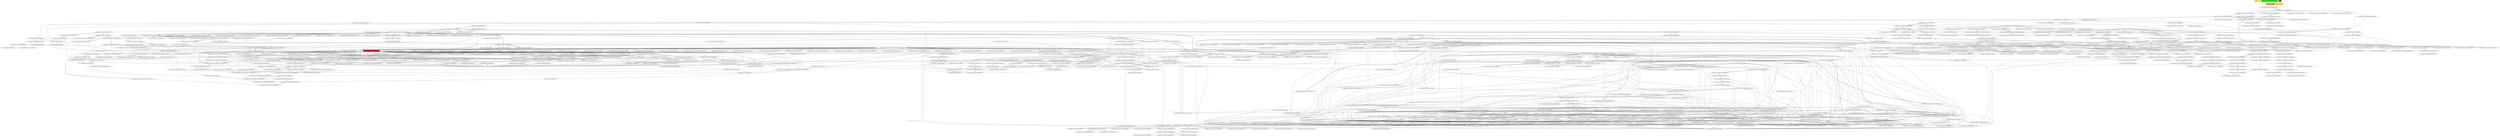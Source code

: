 digraph enhanced {
	"ochiai" [style=striped shape=box fillcolor="yellow"];
	"d4" [style=striped shape=box fillcolor="yellow"];
	"com.google.javascript.jscomp.CodeGenerator#108" [style=striped shape=box fillcolor="red"];
	"com.google.javascript.jscomp.CodePrinterTest#443" [style=striped shape=box fillcolor="green"];
	"com.google.javascript.jscomp.CodePrinterTest#485" [style=striped shape=box fillcolor="orange:yellow"];
	"real" [style=striped shape=box fillcolor="red"];
	"com.google.javascript.rhino.head.Parser#506" -> "com.google.javascript.rhino.head.Parser#735";
	"com.google.javascript.jscomp.parsing.IRFactory$TransformDispatcher#863" -> "com.google.javascript.rhino.head.ast.InfixExpression#95";
	"com.google.javascript.rhino.head.Parser#735" -> "com.google.javascript.rhino.head.ast.AstNode#200";
	"com.google.javascript.rhino.head.Parser#506" -> "com.google.javascript.rhino.head.ast.AstNode#200";
	"com.google.javascript.rhino.head.ast.Name#52" -> "com.google.javascript.rhino.head.ast.AstNode#200";
	"com.google.javascript.rhino.head.Parser#1809" -> "com.google.javascript.rhino.head.ast.AstNode#200";
	"com.google.javascript.rhino.head.ast.FunctionNode#201" -> "com.google.javascript.rhino.head.ast.AstNode#200";
	"com.google.javascript.rhino.head.ast.NumberLiteral#38" -> "com.google.javascript.rhino.head.ast.AstNode#200";
	"com.google.javascript.rhino.head.ast.AstNode#260" -> "com.google.javascript.rhino.head.ast.AstNode#200";
	"com.google.javascript.rhino.head.Parser#2429" -> "com.google.javascript.rhino.head.ast.AstNode#200";
	"com.google.javascript.rhino.head.Parser#1664" -> "com.google.javascript.rhino.head.ast.AstNode#200";
	"com.google.javascript.rhino.head.Parser#590" -> "com.google.javascript.rhino.head.ast.AstNode#200";
	"com.google.javascript.rhino.head.Parser#1220" -> "com.google.javascript.rhino.head.ast.AstNode#200";
	"com.google.javascript.rhino.head.ast.Loop#42" -> "com.google.javascript.rhino.head.ast.AstNode#200";
	"com.google.javascript.rhino.head.Parser#1042" -> "com.google.javascript.rhino.head.ast.AstNode#200";
	"com.google.javascript.rhino.head.ast.AstNode#208" -> "com.google.javascript.rhino.head.ast.AstNode#200";
	"com.google.javascript.rhino.head.ast.Name#69" -> "com.google.javascript.rhino.head.ast.AstNode#200";
	"com.google.javascript.rhino.head.Parser#841" -> "com.google.javascript.rhino.head.ast.AstNode#200";
	"com.google.javascript.jscomp.parsing.ParserRunner#112" -> "com.google.javascript.rhino.head.CompilerEnvirons#220" [style=bold];
	"com.google.common.collect.RegularImmutableMap#45" -> "com.google.common.collect.RegularImmutableMap$NonTerminalEntry#115";
	"com.google.common.collect.RegularImmutableMap#137" -> "com.google.common.collect.RegularImmutableMap$NonTerminalEntry#115";
	"com.google.common.collect.RegularImmutableMap$TerminalEntry#128" -> "com.google.common.collect.ImmutableEntry#34";
	"com.google.common.collect.Maps#1209" -> "com.google.common.collect.ImmutableEntry#34";
	"com.google.common.collect.RegularImmutableMap$NonTerminalEntry#110" -> "com.google.common.collect.ImmutableEntry#34";
	"com.google.javascript.jscomp.parsing.IRFactory$TransformDispatcher#529" -> "com.google.javascript.rhino.head.ast.FunctionNode#216";
	"com.google.javascript.rhino.head.Parser#1220" -> "com.google.javascript.rhino.head.ast.ForLoop#97";
	"com.google.javascript.jscomp.parsing.IRFactory$TransformDispatcher#529" -> "com.google.javascript.rhino.head.ast.FunctionCall#47";
	"com.google.javascript.jscomp.Compiler#1604" -> "com.google.javascript.jscomp.Compiler#1094";
	"com.google.javascript.rhino.head.ast.VariableDeclaration#72" -> "com.google.javascript.rhino.head.ast.AstNode#440";
	"com.google.javascript.rhino.head.ast.InfixExpression#60" -> "com.google.javascript.rhino.head.ast.AstNode#440";
	"com.google.javascript.rhino.head.ast.InfixExpression#105" -> "com.google.javascript.rhino.head.ast.AstNode#440";
	"com.google.javascript.rhino.head.ast.ForLoop#77" -> "com.google.javascript.rhino.head.ast.AstNode#440";
	"com.google.javascript.rhino.head.ast.InfixExpression#128" -> "com.google.javascript.rhino.head.ast.AstNode#440";
	"com.google.javascript.rhino.head.ast.ForLoop#97" -> "com.google.javascript.rhino.head.ast.AstNode#440";
	"com.google.javascript.rhino.head.ast.ConditionalExpression#61" -> "com.google.javascript.rhino.head.ast.AstNode#440";
	"com.google.javascript.rhino.head.ast.FunctionCall#57" -> "com.google.javascript.rhino.head.ast.AstNode#440";
	"com.google.javascript.rhino.head.ast.NumberLiteral#68" -> "com.google.javascript.rhino.head.ast.AstNode#440";
	"com.google.javascript.rhino.head.ast.ConditionalExpression#80" -> "com.google.javascript.rhino.head.ast.AstNode#440";
	"com.google.javascript.rhino.head.ast.FunctionNode#201" -> "com.google.javascript.rhino.head.ast.AstNode#440";
	"com.google.javascript.rhino.head.ast.ExpressionStatement#90" -> "com.google.javascript.rhino.head.ast.AstNode#440";
	"com.google.javascript.rhino.head.ast.AstNode#260" -> "com.google.javascript.rhino.head.ast.AstNode#440";
	"com.google.javascript.rhino.head.ast.FunctionCall#94" -> "com.google.javascript.rhino.head.ast.AstNode#440";
	"com.google.javascript.rhino.head.ast.UnaryExpression#61" -> "com.google.javascript.rhino.head.ast.AstNode#440";
	"com.google.javascript.rhino.head.ast.UnaryExpression#102" -> "com.google.javascript.rhino.head.ast.AstNode#440";
	"com.google.javascript.rhino.head.ast.StringLiteral#64" -> "com.google.javascript.rhino.head.ast.AstNode#440";
	"com.google.javascript.rhino.head.ast.Name#69" -> "com.google.javascript.rhino.head.ast.AstNode#440";
	"com.google.javascript.rhino.head.ast.ConditionalExpression#100" -> "com.google.javascript.rhino.head.ast.AstNode#440";
	"com.google.javascript.rhino.head.ast.FunctionNode#162" -> "com.google.javascript.rhino.head.ast.AstNode#440";
	"com.google.javascript.rhino.head.ast.ParenthesizedExpression#59" -> "com.google.javascript.rhino.head.ast.AstNode#440";
	"com.google.javascript.rhino.head.ast.ForLoop#58" -> "com.google.javascript.rhino.head.ast.AstNode#440";
	"com.google.javascript.jscomp.JsAst#83" -> "com.google.javascript.jscomp.Compiler#2185";
	"com.google.common.collect.ImmutableSet#179" -> "com.google.common.collect.ObjectArrays#190";
	"com.google.common.collect.ImmutableList#319" -> "com.google.common.collect.ObjectArrays#190";
	"com.google.javascript.rhino.head.Parser#735" -> "com.google.javascript.rhino.head.Parser#1917";
	"com.google.javascript.rhino.head.Parser#671" -> "com.google.javascript.rhino.head.Parser#1917";
	"com.google.javascript.rhino.head.Parser#2429" -> "com.google.javascript.rhino.head.ast.FunctionCall#128";
	"com.google.javascript.jscomp.parsing.IRFactory$TransformDispatcher#529" -> "com.google.javascript.rhino.head.ast.ConditionalExpression#52";
	"com.google.javascript.jscomp.parsing.ParserRunner#112" -> "com.google.javascript.rhino.head.CompilerEnvirons#109" [style=bold];
	"com.google.javascript.rhino.head.TokenStream#279" -> "com.google.javascript.rhino.head.TokenStream#85";
	"com.google.common.collect.RegularImmutableMap#92" -> "com.google.common.collect.RegularImmutableMap$NonTerminalEntry#110";
	"com.google.javascript.jscomp.CodePrinterTest#88" -> "com.google.javascript.jscomp.CodePrinter$Builder#558";
	"com.google.javascript.rhino.head.ast.UnaryExpression#47" -> "com.google.javascript.rhino.head.ast.UnaryExpression#61";
	"com.google.javascript.jscomp.parsing.ParserRunner#61" -> "com.google.javascript.jscomp.parsing.ParserRunner#79" [style=bold];
	"com.google.javascript.rhino.Node#1122" -> "com.google.javascript.rhino.Node#812";
	"com.google.javascript.rhino.Node#1880" -> "com.google.javascript.rhino.Node#812";
	"com.google.javascript.rhino.Node#1108" -> "com.google.javascript.rhino.Node#812";
	"com.google.javascript.jscomp.ComposeWarningsGuard#78" -> "com.google.javascript.jscomp.ComposeWarningsGuard#104";
	"com.google.javascript.jscomp.ComposeWarningsGuard#87" -> "com.google.javascript.jscomp.ComposeWarningsGuard#104";
	"com.google.javascript.jscomp.SourceFile#323" -> "com.google.javascript.jscomp.SourceFile$Builder#391" [style=bold];
	"com.google.javascript.rhino.head.ast.InfixExpression#60" -> "com.google.javascript.rhino.head.ast.AstNode#208";
	"com.google.javascript.rhino.head.ast.UnaryExpression#61" -> "com.google.javascript.rhino.head.ast.AstNode#208";
	"com.google.javascript.rhino.head.Context#421" -> "com.google.javascript.rhino.head.jdk13.VMBridge_jdk13#53";
	"com.google.javascript.rhino.head.Context#383" -> "com.google.javascript.rhino.head.jdk13.VMBridge_jdk13#53";
	"com.google.javascript.jscomp.PrepareAst$PrepareAnnotations#158" -> "com.google.javascript.rhino.Node#2246";
	"com.google.javascript.jscomp.Compiler#2085" -> "com.google.javascript.jscomp.parsing.ParserRunner#61";
	"com.google.javascript.jscomp.CodePrinter$CompactCodePrinter#403" -> "com.google.javascript.jscomp.CodePrinter$CompactCodePrinter#435" [style=bold];
	"com.google.javascript.jscomp.SourceFile$Preloaded#422" -> "com.google.javascript.jscomp.SourceFile#81";
	"com.google.javascript.jscomp.ComposeWarningsGuard$GuardComparator#62" -> "com.google.javascript.jscomp.WarningsGuard#83";
	"com.google.javascript.rhino.head.Parser#463" -> "com.google.javascript.rhino.head.Parser#506" [style=bold];
	"com.google.javascript.jscomp.parsing.ParserRunner#112" -> "com.google.javascript.rhino.head.CompilerEnvirons#211";
	"com.google.javascript.jscomp.RhinoErrorReporter#31" -> "com.google.javascript.jscomp.RhinoErrorReporter#85" [style=bold];
	"com.google.javascript.jscomp.parsing.IRFactory$TransformDispatcher#529" -> "com.google.javascript.rhino.Node#1143";
	"com.google.javascript.rhino.Node#1163" -> "com.google.javascript.rhino.Node#1143";
	"com.google.javascript.jscomp.parsing.IRFactory#231" -> "com.google.javascript.rhino.Node#1143";
	"com.google.common.collect.ImmutableMap#143" -> "com.google.common.collect.Maps#1209";
	"com.google.javascript.rhino.head.Parser#2022" -> "com.google.javascript.rhino.head.ast.ConditionalExpression#61";
	"com.google.javascript.jscomp.parsing.IRFactory$TransformDispatcher#529" -> "com.google.javascript.rhino.Node#2350";
	"com.google.javascript.jscomp.PrepareAst$PrepareAnnotations#158" -> "com.google.javascript.rhino.Node#2350";
	"com.google.javascript.jscomp.CodeGenerator#830" -> "com.google.javascript.rhino.Node#2350";
	"com.google.javascript.rhino.head.Parser#2429" -> "com.google.javascript.rhino.head.ast.FunctionCall#36";
	"com.google.javascript.jscomp.Compiler#2185" -> "com.google.javascript.jscomp.Compiler#2173";
	"com.google.javascript.jscomp.RhinoErrorReporter#85" -> "com.google.javascript.jscomp.RhinoErrorReporter#81" [style=bold];
	"com.google.javascript.rhino.head.Parser#735" -> "com.google.javascript.rhino.head.ast.FunctionNode#223";
	"com.google.javascript.jscomp.NodeTraversal#545" -> "com.google.javascript.jscomp.NodeTraversal#595";
	"com.google.javascript.jscomp.NodeTraversal#282" -> "com.google.javascript.jscomp.NodeTraversal#595";
	"com.google.javascript.jscomp.CodePrinterTest#88" -> "com.google.javascript.jscomp.CodePrinter$Builder#567";
	"com.google.javascript.jscomp.NodeTraversal#493" -> "com.google.javascript.jscomp.NodeTraversal#231";
	"com.google.javascript.jscomp.Compiler#2085" -> "com.google.javascript.jscomp.Compiler#2059";
	"com.google.javascript.jscomp.Compiler#2185" -> "com.google.javascript.jscomp.Compiler#2059";
	"com.google.javascript.jscomp.parsing.IRFactory$TransformDispatcher#529" -> "com.google.javascript.rhino.head.ast.FunctionNode#109";
	"com.google.javascript.jscomp.parsing.IRFactory#526" -> "com.google.javascript.jscomp.parsing.TypeSafeDispatcher#121" [style=bold];
	"com.google.javascript.jscomp.NodeTraversal#231" -> "com.google.javascript.jscomp.NodeTraversal#239" [style=bold];
	"com.google.javascript.rhino.head.Parser#735" -> "com.google.javascript.rhino.head.ast.FunctionNode#100";
	"com.google.javascript.jscomp.CodeGenerator#1225" -> "com.google.javascript.rhino.Node#2238";
	"com.google.javascript.jscomp.CodeGenerator#843" -> "com.google.javascript.rhino.Node#2238";
	"com.google.javascript.jscomp.parsing.IRFactory$TransformDispatcher#529" -> "com.google.javascript.rhino.Node#2238";
	"com.google.javascript.jscomp.NodeTraversal#545" -> "com.google.javascript.rhino.Node#2238";
	"com.google.javascript.jscomp.CodeGenerator#1211" -> "com.google.javascript.rhino.Node#2238";
	"com.google.javascript.jscomp.parsing.IRFactory#231" -> "com.google.javascript.rhino.Node#2238";
	"com.google.javascript.jscomp.Compiler#275" -> "com.google.javascript.jscomp.ErrorFormat$2#38" [style=bold];
	"com.google.javascript.jscomp.parsing.IRFactory$TransformDispatcher#935" -> "com.google.javascript.jscomp.parsing.IRFactory#82";
	"com.google.javascript.jscomp.parsing.IRFactory$TransformDispatcher#529" -> "com.google.javascript.jscomp.parsing.IRFactory#82";
	"com.google.javascript.jscomp.parsing.IRFactory$TransformDispatcher#914" -> "com.google.javascript.jscomp.parsing.IRFactory#82";
	"com.google.javascript.jscomp.parsing.IRFactory$TransformDispatcher#532" -> "com.google.javascript.jscomp.parsing.IRFactory#82";
	"com.google.javascript.jscomp.parsing.IRFactory$TransformDispatcher#863" -> "com.google.javascript.jscomp.parsing.IRFactory#82";
	"com.google.javascript.jscomp.CodePrinter#657" -> "com.google.javascript.jscomp.CodePrinter$CompactCodePrinter#403";
	"com.google.javascript.jscomp.parsing.IRFactory#190" -> "com.google.javascript.rhino.head.ast.AstRoot#46";
	"com.google.javascript.jscomp.CodeGenerator#108" -> "com.google.javascript.rhino.Node#2262";
	"com.google.javascript.rhino.head.Parser#932" -> "com.google.javascript.rhino.head.ast.EmptyStatement#29";
	"com.google.javascript.rhino.head.Parser#3337" -> "com.google.javascript.rhino.head.CompilerEnvirons#240";
	"com.google.javascript.jscomp.parsing.IRFactory$TransformDispatcher#529" -> "com.google.javascript.rhino.head.ast.ConditionalExpression#70";
	"com.google.javascript.jscomp.parsing.IRFactory$TransformDispatcher#529" -> "com.google.javascript.rhino.Node#1171";
	"com.google.javascript.jscomp.parsing.IRFactory#441" -> "com.google.javascript.rhino.Node#1171";
	"com.google.javascript.jscomp.parsing.IRFactory$TransformDispatcher#863" -> "com.google.javascript.rhino.Node#1171";
	"com.google.javascript.jscomp.parsing.IRFactory#231" -> "com.google.javascript.rhino.Node#1171";
	"com.google.javascript.rhino.head.Parser#1220" -> "com.google.javascript.rhino.head.ast.Scope#98" [style=bold];
	"com.google.javascript.rhino.head.Context#383" -> "com.google.javascript.rhino.head.ContextFactory#409" [style=bold];
	"com.google.javascript.jscomp.NodeTraversal#617" -> "com.google.javascript.jscomp.NodeTraversal#680" [style=bold];
	"com.google.javascript.jscomp.CompilerOptions#1169" -> "com.google.javascript.jscomp.ComposeWarningsGuard#126" [style=bold];
	"com.google.javascript.rhino.head.Context#344" -> "com.google.javascript.rhino.head.jdk13.VMBridge_jdk13#35";
	"com.google.javascript.rhino.head.Context#421" -> "com.google.javascript.rhino.head.jdk13.VMBridge_jdk13#35";
	"com.google.javascript.rhino.head.Context#383" -> "com.google.javascript.rhino.head.jdk13.VMBridge_jdk13#35";
	"com.google.javascript.rhino.head.Parser#506" -> "com.google.javascript.rhino.head.ast.AstRoot#38" [style=bold];
	"com.google.common.collect.RegularImmutableMap#92" -> "com.google.common.collect.RegularImmutableMap$TerminalEntry#128" [style=bold];
	"com.google.common.collect.ImmutableMap$Builder#217" -> "com.google.common.collect.ImmutableEntry#44";
	"com.google.javascript.jscomp.SuppressDocWarningsGuard#40" -> "com.google.common.collect.ImmutableEntry#44";
	"com.google.common.collect.RegularImmutableMap#45" -> "com.google.common.collect.ImmutableEntry#44";
	"com.google.common.collect.RegularImmutableMap#137" -> "com.google.common.collect.ImmutableEntry#44";
	"com.google.javascript.jscomp.PrepareAst$PrepareAnnotations#158" -> "com.google.javascript.rhino.Node#2254";
	"com.google.javascript.rhino.head.Parser#735" -> "com.google.javascript.rhino.head.ast.FunctionNode#325";
	"com.google.common.collect.AbstractIndexedListIterator#81" -> "com.google.common.collect.Iterators$12#1127";
	"com.google.javascript.jscomp.PrepareAst$PrepareAnnotations#145" -> "com.google.javascript.rhino.Node#2374";
	"com.google.javascript.jscomp.PrepareAst$PrepareAnnotations#125" -> "com.google.javascript.rhino.Node#2374";
	"com.google.javascript.jscomp.parsing.ParserRunner#112" -> "com.google.javascript.rhino.head.CompilerEnvirons#232" [style=bold];
	"com.google.javascript.jscomp.parsing.IRFactory$TransformDispatcher#529" -> "com.google.javascript.rhino.Node#1163";
	"com.google.javascript.jscomp.parsing.IRFactory#441" -> "com.google.javascript.rhino.Node#1163";
	"com.google.javascript.jscomp.parsing.IRFactory$TransformDispatcher#863" -> "com.google.javascript.rhino.Node#1163";
	"com.google.javascript.jscomp.parsing.IRFactory#231" -> "com.google.javascript.rhino.Node#1163";
	"com.google.common.collect.ImmutableMap$Builder#217" -> "com.google.common.collect.ImmutableEntry#40";
	"com.google.javascript.jscomp.SuppressDocWarningsGuard#40" -> "com.google.common.collect.ImmutableEntry#40";
	"com.google.common.collect.RegularImmutableMap#45" -> "com.google.common.collect.ImmutableEntry#40";
	"com.google.common.collect.RegularImmutableMap#137" -> "com.google.common.collect.ImmutableEntry#40";
	"com.google.javascript.rhino.head.Parser#735" -> "com.google.javascript.rhino.head.ast.FunctionNode#201";
	"com.google.javascript.jscomp.CodeGenerator#108" -> "com.google.javascript.rhino.Node#2370";
	"com.google.javascript.jscomp.parsing.IRFactory$TransformDispatcher#529" -> "com.google.javascript.rhino.Node#2370";
	"com.google.javascript.rhino.head.Parser#2022" -> "com.google.javascript.rhino.head.ast.ConditionalExpression#80";
	"com.google.javascript.rhino.head.Parser#1326" -> "com.google.javascript.rhino.head.Parser#1809";
	"com.google.javascript.rhino.head.Parser#932" -> "com.google.javascript.rhino.head.Parser#1809";
	"com.google.common.collect.Sets#183" -> "com.google.common.collect.Sets#202";
	"com.google.javascript.rhino.head.ContextFactory#409" -> "com.google.javascript.rhino.head.Kit#284";
	"com.google.javascript.rhino.head.ContextFactory#420" -> "com.google.javascript.rhino.head.Kit#284";
	"com.google.javascript.rhino.Node#820" -> "com.google.javascript.rhino.Node#828";
	"com.google.javascript.jscomp.NodeTraversal#516" -> "com.google.javascript.jscomp.NodeTraversal#692";
	"com.google.javascript.rhino.head.Parser#2825" -> "com.google.javascript.rhino.head.CompilerEnvirons#114";
	"com.google.common.collect.Iterators#1114" -> "com.google.common.collect.Iterators$12#1125" [style=bold];
	"com.google.javascript.jscomp.parsing.IRFactory$TransformDispatcher#529" -> "com.google.javascript.rhino.head.ast.ConditionalExpression#89";
	"com.google.javascript.rhino.head.Parser#1809" -> "com.google.javascript.rhino.head.Parser#1921";
	"com.google.javascript.rhino.head.Parser#1917" -> "com.google.javascript.rhino.head.Parser#1921";
	"com.google.javascript.rhino.head.Parser#735" -> "com.google.javascript.rhino.head.CompilerEnvirons#236";
	"com.google.javascript.rhino.head.Parser#463" -> "com.google.javascript.rhino.head.CompilerEnvirons#236";
	"com.google.javascript.jscomp.CodeGenerator#108" -> "com.google.javascript.jscomp.CodeGenerator#108";
	"com.google.javascript.jscomp.CodeGenerator#843" -> "com.google.javascript.jscomp.CodeGenerator#108";
	"com.google.javascript.jscomp.CodeGenerator#104" -> "com.google.javascript.jscomp.CodeGenerator#108";
	"com.google.javascript.jscomp.CodeGenerator#926" -> "com.google.javascript.jscomp.CodeGenerator#108";
	"com.google.javascript.rhino.head.Node$NodeIterator#351" -> "com.google.javascript.rhino.head.Node#24" [style=bold];
	"com.google.javascript.rhino.head.Context#344" -> "com.google.javascript.rhino.head.jdk13.VMBridge_jdk13#46";
	"com.google.javascript.rhino.head.Context#421" -> "com.google.javascript.rhino.head.jdk13.VMBridge_jdk13#46";
	"com.google.javascript.rhino.head.Context#383" -> "com.google.javascript.rhino.head.jdk13.VMBridge_jdk13#46";
	"com.google.javascript.rhino.head.TokenStream#1249" -> "com.google.javascript.rhino.head.TokenStream#1329" [style=bold];
	"com.google.javascript.jscomp.CodeGenerator#108" -> "com.google.javascript.rhino.Node#820";
	"com.google.javascript.jscomp.CodeGenerator#995" -> "com.google.javascript.rhino.Node#820";
	"com.google.javascript.jscomp.CodeGenerator#108" -> "com.google.javascript.jscomp.CodeGenerator#104";
	"com.google.javascript.jscomp.CodePrinter#657" -> "com.google.javascript.jscomp.CodeGenerator#104";
	"com.google.javascript.rhino.head.Parser#2221" -> "com.google.javascript.rhino.head.ast.UnaryExpression#47";
	"com.google.javascript.jscomp.CodeGenerator#108" -> "com.google.javascript.jscomp.CodePrinter$MappedCodePrinter#92";
	"com.google.javascript.jscomp.CodeGenerator#108" -> "com.google.javascript.jscomp.CodeGenerator#100";
	"com.google.javascript.jscomp.Compiler#284" -> "com.google.javascript.jscomp.SuppressDocWarningsGuard#40" [style=bold];
	"com.google.common.collect.RegularImmutableMap#45" -> "com.google.common.collect.ImmutableMap#307";
	"com.google.javascript.rhino.head.Parser#1664" -> "com.google.javascript.rhino.head.Parser#841" [style=bold];
	"com.google.javascript.rhino.head.Parser#399" -> "com.google.javascript.rhino.head.ast.Scope#81" [style=bold];
	"com.google.javascript.rhino.head.Parser#1809" -> "com.google.javascript.rhino.head.ast.VariableDeclaration#124";
	"com.google.javascript.jscomp.SourceFile#355" -> "com.google.javascript.jscomp.SourceFile$Builder#368" [style=bold];
	"com.google.javascript.rhino.head.Parser#1220" -> "com.google.javascript.rhino.head.Parser#416";
	"com.google.javascript.rhino.head.TokenStream#35" -> "com.google.javascript.rhino.head.ObjToIntMap#95" [style=bold];
	"com.google.javascript.jscomp.parsing.ParserRunner#112" -> "com.google.javascript.rhino.head.CompilerEnvirons#143" [style=bold];
	"com.google.javascript.rhino.head.Parser#506" -> "com.google.javascript.rhino.head.Parser#659";
	"com.google.javascript.rhino.head.Parser#590" -> "com.google.javascript.rhino.head.Parser#659";
	"com.google.javascript.rhino.head.Parser#2080" -> "com.google.javascript.rhino.head.Parser#2091" [style=bold];
	"com.google.javascript.jscomp.CodePrinterTest#88" -> "com.google.javascript.jscomp.CompilerOptions#1649";
	"com.google.javascript.jscomp.CodeGenerator#904" -> "com.google.javascript.rhino.Node#2286";
	"com.google.javascript.rhino.head.Parser#2728" -> "com.google.javascript.rhino.head.ast.NumberLiteral#47";
	"com.google.javascript.rhino.Node#1163" -> "com.google.javascript.rhino.Node#1194";
	"com.google.javascript.rhino.Node#1171" -> "com.google.javascript.rhino.Node#1194";
	"com.google.javascript.jscomp.NodeTraversal#617" -> "com.google.javascript.jscomp.NodeTraversal#661";
	"com.google.javascript.rhino.head.ast.UnaryExpression#88" -> "com.google.javascript.rhino.head.Token#470" [style=bold];
	"com.google.javascript.jscomp.CodeGenerator#70" -> "com.google.javascript.jscomp.CompilerOptions#1520" [style=bold];
	"com.google.common.collect.RegularImmutableMap#45" -> "com.google.common.collect.RegularImmutableMap$TerminalEntry#132";
	"com.google.common.collect.RegularImmutableMap#137" -> "com.google.common.collect.RegularImmutableMap$TerminalEntry#132";
	"com.google.javascript.rhino.head.Parser#735" -> "com.google.javascript.rhino.head.CompilerEnvirons#148";
	"com.google.javascript.rhino.head.Parser#3446" -> "com.google.javascript.rhino.head.CompilerEnvirons#148";
	"com.google.javascript.rhino.head.Parser#892" -> "com.google.javascript.rhino.head.CompilerEnvirons#148";
	"com.google.javascript.rhino.head.Parser#1987" -> "com.google.javascript.rhino.head.CompilerEnvirons#148";
	"com.google.javascript.jscomp.CodePrinterTest#88" -> "com.google.javascript.jscomp.CodePrinter$Builder#629";
	"com.google.javascript.jscomp.parsing.ParserRunner#112" -> "com.google.javascript.rhino.head.CompilerEnvirons#95" [style=bold];
	"com.google.javascript.rhino.Node#851" -> "com.google.javascript.rhino.Node#855";
	"com.google.javascript.jscomp.NodeTraversal#516" -> "com.google.javascript.jscomp.NodeTraversal#545";
	"com.google.javascript.rhino.head.Parser#506" -> "com.google.javascript.rhino.head.Parser#892";
	"com.google.javascript.rhino.head.Parser#590" -> "com.google.javascript.rhino.head.Parser#892";
	"com.google.javascript.rhino.head.Parser#1220" -> "com.google.javascript.rhino.head.Parser#892";
	"com.google.javascript.jscomp.CodePrinter#657" -> "com.google.javascript.jscomp.CodePrinter$MappedCodePrinter#203" [style=bold];
	"com.google.javascript.jscomp.CodeConsumer#242" -> "com.google.javascript.jscomp.CodePrinter$MappedCodePrinter#208";
	"com.google.javascript.jscomp.CodeConsumer#210" -> "com.google.javascript.jscomp.CodePrinter$MappedCodePrinter#208";
	"com.google.javascript.jscomp.CodeConsumer#181" -> "com.google.javascript.jscomp.CodePrinter$MappedCodePrinter#208";
	"com.google.javascript.rhino.head.Parser#1664" -> "com.google.javascript.rhino.head.Parser#412";
	"com.google.javascript.rhino.head.Parser#1220" -> "com.google.javascript.rhino.head.Parser#412";
	"com.google.javascript.rhino.head.Parser#435" -> "com.google.javascript.rhino.head.Parser#412";
	"com.google.javascript.jscomp.PrepareAst$PrepareAnnotations#158" -> "com.google.javascript.rhino.Node#851";
	"com.google.javascript.rhino.Node#1942" -> "com.google.javascript.rhino.Node#851";
	"com.google.javascript.rhino.Node#1984" -> "com.google.javascript.rhino.Node#851";
	"com.google.javascript.jscomp.CodeGenerator#108" -> "com.google.javascript.jscomp.CodePrinter$CompactCodePrinter#466";
	"com.google.javascript.jscomp.CodeConsumer#153" -> "com.google.javascript.jscomp.CodePrinter$CompactCodePrinter#466";
	"com.google.javascript.jscomp.CodeConsumer#123" -> "com.google.javascript.jscomp.CodePrinter$CompactCodePrinter#466";
	"com.google.javascript.jscomp.CodeConsumer#138" -> "com.google.javascript.jscomp.CodePrinter$CompactCodePrinter#466";
	"com.google.javascript.rhino.head.Parser#1809" -> "com.google.javascript.rhino.head.Parser#3290";
	"com.google.javascript.rhino.head.Parser#671" -> "com.google.javascript.rhino.head.Parser#3290";
	"com.google.javascript.jscomp.parsing.IRFactory$TransformDispatcher#529" -> "com.google.javascript.rhino.head.ast.ForLoop#67";
	"com.google.javascript.rhino.head.Parser#2069" -> "com.google.javascript.rhino.head.Parser#2080" [style=bold];
	"com.google.javascript.jscomp.CodePrinterTest#46" -> "com.google.javascript.jscomp.CompilerOptions#1538";
	"com.google.javascript.rhino.head.Parser#735" -> "com.google.javascript.rhino.head.ast.Name#61";
	"com.google.javascript.jscomp.parsing.IRFactory$TransformDispatcher#914" -> "com.google.javascript.rhino.head.ast.Name#61";
	"com.google.javascript.rhino.head.Parser#3366" -> "com.google.javascript.rhino.head.ast.Name#61";
	"com.google.javascript.jscomp.NodeUtil#2929" -> "com.google.javascript.rhino.Node#2394";
	"com.google.javascript.jscomp.CompilerInput#117" -> "com.google.javascript.rhino.Node#2394";
	"com.google.javascript.rhino.head.Context#358" -> "com.google.javascript.rhino.head.Context#378" [style=bold];
	"com.google.common.collect.ImmutableSet#396" -> "com.google.common.collect.ImmutableCollection#48";
	"com.google.common.collect.ImmutableList#325" -> "com.google.common.collect.ImmutableCollection#48";
	"com.google.common.collect.RegularImmutableMap$EntrySet#186" -> "com.google.common.collect.RegularImmutableMap#34" [style=bold];
	"com.google.javascript.jscomp.ComposeWarningsGuard$GuardComparator#51" -> "com.google.javascript.jscomp.ComposeWarningsGuard$GuardComparator#62";
	"com.google.javascript.rhino.Node#1093" -> "com.google.javascript.rhino.Node#844";
	"com.google.javascript.rhino.Node#1115" -> "com.google.javascript.rhino.Node#844";
	"com.google.javascript.jscomp.parsing.IRFactory$TransformDispatcher#529" -> "com.google.javascript.rhino.Node#606";
	"com.google.javascript.jscomp.parsing.IRFactory$TransformDispatcher#532" -> "com.google.javascript.rhino.Node#606";
	"com.google.javascript.jscomp.CodePrinter$Builder#629" -> "com.google.javascript.jscomp.CodePrinter#36" [style=bold];
	"com.google.javascript.jscomp.parsing.ParserRunner#112" -> "com.google.javascript.jscomp.parsing.ParserRunner$ParseResult#156" [style=bold];
	"com.google.javascript.rhino.head.ast.Symbol#33" -> "com.google.javascript.rhino.head.ast.Symbol#69" [style=bold];
	"com.google.javascript.rhino.head.ast.Name#52" -> "com.google.javascript.rhino.head.ast.Name#69";
	"com.google.javascript.jscomp.SuppressDocWarningsGuard#40" -> "com.google.javascript.jscomp.WarningsGuard#43";
	"com.google.javascript.jscomp.ComposeWarningsGuard#78" -> "com.google.javascript.jscomp.WarningsGuard#43";
	"com.google.javascript.jscomp.DiagnosticGroupWarningsGuard#30" -> "com.google.javascript.jscomp.WarningsGuard#43";
	"com.google.javascript.rhino.head.Parser#1220" -> "com.google.javascript.rhino.head.ast.ForLoop#58";
	"com.google.javascript.rhino.head.ast.Scope#187" -> "com.google.javascript.rhino.head.ast.Symbol#62" [style=bold];
	"com.google.javascript.rhino.head.Context#378" -> "com.google.javascript.rhino.head.Context#383" [style=bold];
	"com.google.common.collect.Iterators$12#1125" -> "com.google.common.collect.AbstractIndexedListIterator#68";
	"com.google.javascript.jscomp.CodeConsumer#153" -> "com.google.javascript.jscomp.CodePrinter$CompactCodePrinter#445";
	"com.google.javascript.jscomp.CodeConsumer#210" -> "com.google.javascript.jscomp.CodePrinter$CompactCodePrinter#445";
	"com.google.javascript.jscomp.CodeConsumer#76" -> "com.google.javascript.jscomp.CodePrinter$CompactCodePrinter#445";
	"com.google.javascript.jscomp.CodeConsumer#206" -> "com.google.javascript.jscomp.CodePrinter$CompactCodePrinter#445";
	"com.google.javascript.jscomp.CodeConsumer#181" -> "com.google.javascript.jscomp.CodePrinter$CompactCodePrinter#445";
	"com.google.javascript.jscomp.CodeConsumer#138" -> "com.google.javascript.jscomp.CodePrinter$CompactCodePrinter#445";
	"com.google.javascript.jscomp.CodeConsumer#80" -> "com.google.javascript.jscomp.CodePrinter$CompactCodePrinter#445";
	"com.google.javascript.jscomp.CodeGenerator#70" -> "com.google.javascript.jscomp.CompilerOptions#1547" [style=bold];
	"com.google.javascript.rhino.head.Parser#1220" -> "com.google.javascript.rhino.head.ast.ForLoop#77";
	"com.google.javascript.rhino.head.ast.Scope#81" -> "com.google.javascript.rhino.head.ast.Scope#55";
	"com.google.javascript.rhino.head.ast.NumberLiteral#38" -> "com.google.javascript.rhino.head.ast.NumberLiteral#68" [style=bold];
	"com.google.javascript.rhino.head.Parser#3301" -> "com.google.javascript.rhino.head.ast.Name#52" [style=bold];
	"com.google.javascript.jscomp.JsAst#83" -> "com.google.javascript.jscomp.Compiler#2085" [style=bold];
	"com.google.javascript.rhino.head.Parser#735" -> "com.google.javascript.rhino.head.ast.ScriptNode#66";
	"com.google.javascript.rhino.head.Parser#506" -> "com.google.javascript.rhino.head.ast.ScriptNode#66";
	"com.google.javascript.jscomp.parsing.IRFactory#180" -> "com.google.javascript.rhino.Node#1093";
	"com.google.javascript.jscomp.JsAst#83" -> "com.google.javascript.rhino.Node#1093";
	"com.google.javascript.jscomp.ComposeWarningsGuard#78" -> "com.google.javascript.jscomp.ComposeWarningsGuard$GuardComparator#51";
	"com.google.javascript.jscomp.ComposeWarningsGuard#87" -> "com.google.javascript.jscomp.ComposeWarningsGuard$GuardComparator#51";
	"com.google.javascript.jscomp.Compiler#315" -> "com.google.javascript.jscomp.CompilerOptions#1543";
	"com.google.javascript.jscomp.Compiler#2085" -> "com.google.javascript.jscomp.CompilerOptions#1543";
	"com.google.javascript.jscomp.ComposeWarningsGuard#126" -> "com.google.common.collect.AbstractIndexedListIterator#76";
	"com.google.javascript.jscomp.parsing.Config#91" -> "com.google.common.collect.AbstractIndexedListIterator#76";
	"com.google.javascript.jscomp.DiagnosticGroup#117" -> "com.google.common.collect.AbstractIndexedListIterator#76";
	"com.google.common.collect.ImmutableMap$Builder#217" -> "com.google.common.collect.AbstractIndexedListIterator#76";
	"com.google.common.collect.AbstractIndexedListIterator#81" -> "com.google.common.collect.AbstractIndexedListIterator#76";
	"com.google.javascript.jscomp.SuppressDocWarningsGuard#40" -> "com.google.common.collect.AbstractIndexedListIterator#76";
	"com.google.javascript.jscomp.ComposeWarningsGuard$GuardComparator#51" -> "com.google.javascript.jscomp.ComposeWarningsGuard$GuardComparator#56" [style=bold];
	"com.google.javascript.jscomp.parsing.IRFactory#1520" -> "com.google.javascript.rhino.Node#514";
	"com.google.javascript.rhino.head.TokenStream#279" -> "com.google.javascript.rhino.head.TokenStream#854";
	"com.google.javascript.jscomp.CodePrinter$CompactCodePrinter#435" -> "com.google.javascript.jscomp.CodePrinter$MappedCodePrinter#61";
	"com.google.javascript.rhino.head.Parser#1921" -> "com.google.javascript.rhino.head.ast.Symbol#33" [style=bold];
	"com.google.javascript.rhino.IR#447" -> "com.google.javascript.rhino.Node#510";
	"com.google.javascript.rhino.head.ast.AstRoot#38" -> "com.google.javascript.rhino.head.ast.ScriptNode#50";
	"com.google.javascript.rhino.head.ast.FunctionNode#100" -> "com.google.javascript.rhino.head.ast.ScriptNode#50";
	"com.google.javascript.jscomp.parsing.IRFactory$TransformDispatcher#529" -> "com.google.javascript.rhino.head.ast.NumberLiteral#76";
	"com.google.javascript.jscomp.parsing.IRFactory$TransformDispatcher#529" -> "com.google.javascript.rhino.head.ast.ForLoop#86";
	"com.google.javascript.rhino.head.Parser#399" -> "com.google.javascript.rhino.head.ast.Scope#48";
	"com.google.javascript.rhino.head.Parser#412" -> "com.google.javascript.rhino.head.ast.Scope#48";
	"com.google.javascript.jscomp.CodeGenerator#108" -> "com.google.javascript.rhino.Node#2290";
	"com.google.javascript.jscomp.CodeGenerator#1225" -> "com.google.javascript.rhino.Node#2290";
	"com.google.javascript.jscomp.CodeGenerator#843" -> "com.google.javascript.rhino.Node#2290";
	"com.google.javascript.jscomp.CodeGenerator#1211" -> "com.google.javascript.rhino.Node#2290";
	"com.google.javascript.jscomp.parsing.IRFactory#231" -> "com.google.javascript.rhino.Node#2290";
	"com.google.common.collect.Lists#123" -> "com.google.common.collect.Collections2#373";
	"com.google.javascript.rhino.head.Parser#2022" -> "com.google.javascript.rhino.head.ast.ConditionalExpression#45";
	"com.google.javascript.rhino.head.Parser#1220" -> "com.google.javascript.rhino.head.ast.Loop#80";
	"com.google.javascript.rhino.head.TokenStream#279" -> "com.google.javascript.rhino.head.TokenStream#845";
	"com.google.javascript.rhino.Node#855" -> "com.google.javascript.rhino.Node#866";
	"com.google.javascript.rhino.IR#455" -> "com.google.javascript.rhino.Node#502";
	"com.google.javascript.rhino.head.Parser#2429" -> "com.google.javascript.rhino.head.ast.FunctionCall#114";
	"com.google.javascript.rhino.head.ast.Symbol#33" -> "com.google.javascript.rhino.head.ast.Symbol#49" [style=bold];
	"com.google.javascript.jscomp.ComposeWarningsGuard#126" -> "com.google.common.collect.AbstractIndexedListIterator#81";
	"com.google.javascript.jscomp.parsing.Config#91" -> "com.google.common.collect.AbstractIndexedListIterator#81";
	"com.google.javascript.jscomp.DiagnosticGroup#117" -> "com.google.common.collect.AbstractIndexedListIterator#81";
	"com.google.common.collect.ImmutableMap$Builder#217" -> "com.google.common.collect.AbstractIndexedListIterator#81";
	"com.google.javascript.jscomp.SuppressDocWarningsGuard#40" -> "com.google.common.collect.AbstractIndexedListIterator#81";
	"com.google.javascript.jscomp.Compiler#2085" -> "com.google.javascript.jscomp.Compiler#2080" [style=bold];
	"com.google.javascript.jscomp.Compiler#315" -> "com.google.javascript.jscomp.CheckLevel#30";
	"com.google.javascript.jscomp.DiagnosticGroupWarningsGuard#47" -> "com.google.javascript.jscomp.CheckLevel#30";
	"com.google.javascript.jscomp.DiagnosticGroupWarningsGuard#42" -> "com.google.javascript.jscomp.CheckLevel#30";
	"com.google.javascript.rhino.Node#844" -> "com.google.javascript.rhino.Node#862";
	"com.google.javascript.rhino.head.ast.ScriptNode#243" -> "com.google.javascript.rhino.head.ast.Symbol#42" [style=bold];
	"com.google.javascript.rhino.head.Node#529" -> "com.google.javascript.rhino.head.ast.NumberLiteral#83" [style=bold];
	"com.google.common.collect.ImmutableMap$Builder#217" -> "com.google.common.collect.RegularImmutableMap$EntrySet#173";
	"com.google.common.collect.RegularImmutableMap$EntrySet#173" -> "com.google.common.collect.RegularImmutableMap$EntrySet#173";
	"com.google.javascript.jscomp.SuppressDocWarningsGuard#40" -> "com.google.common.collect.RegularImmutableMap$EntrySet#173";
	"com.google.javascript.jscomp.CodeGenerator#108" -> "com.google.javascript.jscomp.CodeConsumer#210";
	"com.google.javascript.jscomp.CodeGenerator#783" -> "com.google.javascript.jscomp.CodeConsumer#210";
	"com.google.javascript.jscomp.CodeGenerator#108" -> "com.google.javascript.jscomp.NodeUtil#2179";
	"com.google.javascript.jscomp.NodeUtil#2234" -> "com.google.javascript.jscomp.NodeUtil#2179";
	"com.google.javascript.jscomp.RhinoErrorReporter$OldRhinoErrorReporter#171" -> "com.google.javascript.jscomp.RhinoErrorReporter$OldRhinoErrorReporter#175" [style=bold];
	"com.google.javascript.rhino.head.ast.InfixExpression#60" -> "com.google.javascript.rhino.head.ast.AstNode#164";
	"com.google.javascript.rhino.head.ast.AstNode#236" -> "com.google.javascript.rhino.head.ast.AstNode#164";
	"com.google.javascript.rhino.head.ast.FunctionNode#201" -> "com.google.javascript.rhino.head.ast.AstNode#164";
	"com.google.javascript.rhino.head.ast.AstNode#260" -> "com.google.javascript.rhino.head.ast.AstNode#164";
	"com.google.javascript.rhino.head.Parser#2429" -> "com.google.javascript.rhino.head.ast.AstNode#164";
	"com.google.javascript.rhino.head.Parser#1987" -> "com.google.javascript.rhino.head.ast.AstNode#164";
	"com.google.javascript.rhino.head.ast.UnaryExpression#61" -> "com.google.javascript.rhino.head.ast.AstNode#164";
	"com.google.javascript.rhino.head.ast.AstNode#180" -> "com.google.javascript.rhino.head.ast.AstNode#164";
	"com.google.javascript.rhino.head.Parser#3400" -> "com.google.javascript.rhino.head.ast.AstNode#164";
	"com.google.javascript.rhino.head.ast.ExpressionStatement#59" -> "com.google.javascript.rhino.head.ast.AstNode#164";
	"com.google.javascript.rhino.head.ast.Loop#42" -> "com.google.javascript.rhino.head.ast.AstNode#164";
	"com.google.javascript.rhino.head.Parser#671" -> "com.google.javascript.rhino.head.ast.AstNode#164";
	"com.google.javascript.rhino.head.Parser#232" -> "com.google.javascript.rhino.head.ast.AstNode#164";
	"com.google.javascript.rhino.head.Parser#1042" -> "com.google.javascript.rhino.head.ast.AstNode#164";
	"com.google.javascript.rhino.head.Parser#2022" -> "com.google.javascript.rhino.head.ast.AstNode#164";
	"com.google.javascript.rhino.head.ast.InfixExpression#53" -> "com.google.javascript.rhino.head.ast.AstNode#164";
	"com.google.javascript.jscomp.CodePrinterTest#46" -> "com.google.javascript.jscomp.Compiler#284";
	"com.google.javascript.jscomp.Compiler#1094" -> "com.google.javascript.rhino.InputId#61";
	"com.google.common.collect.ImmutableMap$Builder#217" -> "com.google.common.collect.ImmutableMap#61";
	"com.google.common.collect.ImmutableMap#61" -> "com.google.common.collect.ImmutableMap#61";
	"com.google.javascript.jscomp.SuppressDocWarningsGuard#40" -> "com.google.common.collect.ImmutableMap#61";
	"com.google.javascript.jscomp.RhinoErrorReporter#132" -> "com.google.javascript.jscomp.RhinoErrorReporter$OldRhinoErrorReporter#171" [style=bold];
	"com.google.javascript.rhino.head.ast.ScriptNode#50" -> "com.google.javascript.rhino.head.ast.Scope#38";
	"com.google.javascript.rhino.head.Parser#1664" -> "com.google.javascript.rhino.head.ast.Scope#38";
	"com.google.javascript.rhino.head.ast.Loop#22" -> "com.google.javascript.rhino.head.ast.Scope#38";
	"com.google.javascript.rhino.head.Parser#1326" -> "com.google.javascript.rhino.head.Parser#3818";
	"com.google.javascript.rhino.head.Parser#2004" -> "com.google.javascript.rhino.head.Parser#3818";
	"com.google.javascript.rhino.head.Parser#2374" -> "com.google.javascript.rhino.head.Parser#2728";
	"com.google.javascript.rhino.head.Parser#1220" -> "com.google.javascript.rhino.head.ast.Scope#35" [style=bold];
	"com.google.javascript.rhino.head.Parser#283" -> "com.google.javascript.rhino.head.TokenStream#279" [style=bold];
	"com.google.common.collect.RegularImmutableMap#170" -> "com.google.common.collect.RegularImmutableMap$EntrySet#174";
	"com.google.common.collect.RegularImmutableMap$EntrySet#174" -> "com.google.common.collect.RegularImmutableMap$EntrySet#174";
	"com.google.common.collect.ImmutableMap#61" -> "com.google.common.collect.RegularImmutableMap#170";
	"com.google.javascript.jscomp.SuppressDocWarningsGuard#40" -> "com.google.javascript.jscomp.DiagnosticGroupWarningsGuard#30";
	"com.google.javascript.jscomp.CompilerOptions#1176" -> "com.google.javascript.jscomp.DiagnosticGroupWarningsGuard#30";
	"com.google.javascript.jscomp.parsing.Config#91" -> "com.google.common.collect.ImmutableMap#132";
	"com.google.javascript.jscomp.RhinoErrorReporter#85" -> "com.google.common.collect.ImmutableMap#132";
	"com.google.javascript.rhino.head.ast.UnaryExpression#61" -> "com.google.javascript.rhino.head.ast.UnaryExpression#102" [style=bold];
	"com.google.javascript.jscomp.parsing.IRFactory#82" -> "com.google.javascript.jscomp.parsing.IRFactory#516";
	"com.google.javascript.jscomp.parsing.IRFactory#441" -> "com.google.javascript.jscomp.parsing.IRFactory#516";
	"com.google.javascript.rhino.head.Context#2137" -> "com.google.javascript.rhino.head.ContextFactory#226" [style=bold];
	"com.google.common.collect.ImmutableMap$Builder#217" -> "com.google.common.collect.RegularImmutableMap#161";
	"com.google.javascript.jscomp.parsing.IRFactory#1516" -> "com.google.javascript.rhino.IR#447";
	"com.google.javascript.jscomp.parsing.IRFactory#82" -> "com.google.javascript.jscomp.parsing.IRFactory#510";
	"com.google.javascript.jscomp.parsing.IRFactory#441" -> "com.google.javascript.jscomp.parsing.IRFactory#510";
	"com.google.javascript.jscomp.parsing.IRFactory#231" -> "com.google.javascript.jscomp.parsing.IRFactory#510";
	"com.google.javascript.jscomp.DiagnosticGroupWarningsGuard#42" -> "com.google.javascript.jscomp.DiagnosticGroup#117";
	"com.google.javascript.rhino.head.Parser#3328" -> "com.google.javascript.rhino.head.TokenStream#260";
	"com.google.javascript.rhino.head.Parser#3301" -> "com.google.javascript.rhino.head.TokenStream#260";
	"com.google.javascript.rhino.head.Parser#1809" -> "com.google.javascript.rhino.head.TokenStream#260";
	"com.google.javascript.rhino.head.Parser#671" -> "com.google.javascript.rhino.head.TokenStream#260";
	"com.google.javascript.rhino.head.Parser#2728" -> "com.google.javascript.rhino.head.TokenStream#260";
	"com.google.javascript.rhino.head.Parser#2825" -> "com.google.javascript.rhino.head.TokenStream#260";
	"com.google.javascript.rhino.head.ast.Scope#38" -> "com.google.javascript.rhino.head.ast.Jump#25";
	"com.google.javascript.rhino.head.ast.Scope#35" -> "com.google.javascript.rhino.head.ast.Jump#25";
	"com.google.javascript.jscomp.parsing.Config#91" -> "com.google.common.collect.ImmutableMap$Builder#235";
	"com.google.javascript.jscomp.RhinoErrorReporter#85" -> "com.google.common.collect.ImmutableMap$Builder#235";
	"com.google.javascript.jscomp.DiagnosticGroup#117" -> "com.google.javascript.jscomp.DiagnosticGroup#110";
	"com.google.javascript.rhino.head.Parser#735" -> "com.google.javascript.rhino.head.Parser$PerFunctionVariables#3517";
	"com.google.javascript.rhino.head.ast.ExpressionStatement#74" -> "com.google.javascript.rhino.head.ast.AstNode#155";
	"com.google.javascript.rhino.head.ast.StringLiteral#37" -> "com.google.javascript.rhino.head.ast.AstNode#155";
	"com.google.javascript.rhino.head.ast.EmptyStatement#29" -> "com.google.javascript.rhino.head.ast.AstNode#155";
	"com.google.javascript.rhino.head.ast.ObjectLiteral#53" -> "com.google.javascript.rhino.head.ast.AstNode#155";
	"com.google.javascript.rhino.head.ast.ParenthesizedExpression#41" -> "com.google.javascript.rhino.head.ast.AstNode#155";
	"com.google.javascript.rhino.head.ast.EmptyExpression#30" -> "com.google.javascript.rhino.head.ast.AstNode#155";
	"com.google.javascript.rhino.head.ast.ReturnStatement#37" -> "com.google.javascript.rhino.head.ast.AstNode#155";
	"com.google.javascript.rhino.head.ast.ConditionalExpression#45" -> "com.google.javascript.rhino.head.ast.AstNode#155";
	"com.google.javascript.rhino.head.ast.VariableInitializer#49" -> "com.google.javascript.rhino.head.ast.AstNode#155";
	"com.google.javascript.jscomp.parsing.IRFactory#1524" -> "com.google.javascript.rhino.IR#455";
	"com.google.javascript.rhino.head.Parser#2728" -> "com.google.javascript.rhino.head.TokenStream#266";
	"com.google.javascript.jscomp.Compiler#284" -> "com.google.javascript.jscomp.Compiler#275";
	"com.google.javascript.jscomp.parsing.Config#91" -> "com.google.common.collect.ImmutableMap#364";
	"com.google.common.collect.ImmutableCollection#169" -> "com.google.common.collect.RegularImmutableMap$EntrySet#186";
	"com.google.javascript.jscomp.ComposeWarningsGuard#126" -> "com.google.javascript.jscomp.DiagnosticGroup#71";
	"com.google.javascript.jscomp.Compiler#315" -> "com.google.javascript.jscomp.DiagnosticGroup#71";
	"com.google.javascript.rhino.head.Parser#3328" -> "com.google.javascript.rhino.head.TokenStream#263" [style=bold];
	"com.google.javascript.rhino.head.Parser#1743" -> "com.google.javascript.rhino.head.Parser#1987";
	"com.google.javascript.rhino.head.Parser#1326" -> "com.google.javascript.rhino.head.Parser#1987";
	"com.google.javascript.rhino.head.Parser#1220" -> "com.google.javascript.rhino.head.Parser#1987";
	"com.google.javascript.rhino.head.Parser#2805" -> "com.google.javascript.rhino.head.Parser#1987";
	"com.google.javascript.rhino.head.Parser#1605" -> "com.google.javascript.rhino.head.Parser#1987";
	"com.google.javascript.rhino.head.ast.ReturnStatement#37" -> "com.google.javascript.rhino.head.ast.ReturnStatement#53" [style=bold];
	"com.google.javascript.jscomp.BasicErrorManager#90" -> "com.google.javascript.jscomp.BasicErrorManager#104";
	"com.google.javascript.jscomp.BasicErrorManager#85" -> "com.google.javascript.jscomp.BasicErrorManager#104";
	"com.google.javascript.rhino.head.Parser#932" -> "com.google.javascript.rhino.head.Parser#1743";
	"com.google.javascript.jscomp.NodeTraversal#516" -> "com.google.javascript.jscomp.NodeTraversal#516";
	"com.google.javascript.jscomp.NodeTraversal#545" -> "com.google.javascript.jscomp.NodeTraversal#516";
	"com.google.javascript.jscomp.NodeTraversal#282" -> "com.google.javascript.jscomp.NodeTraversal#516";
	"com.google.javascript.jscomp.parsing.IRFactory#397" -> "com.google.javascript.jscomp.parsing.IRFactory#526";
	"com.google.javascript.jscomp.parsing.IRFactory#367" -> "com.google.javascript.jscomp.parsing.IRFactory#526";
	"com.google.javascript.rhino.head.Context#383" -> "com.google.javascript.rhino.head.ContextFactory#215" [style=bold];
	"com.google.javascript.jscomp.CodeGenerator#108" -> "com.google.javascript.jscomp.CodeGenerator#843";
	"com.google.common.collect.ImmutableSet#381" -> "com.google.common.collect.ImmutableSet#179";
	"com.google.common.collect.ImmutableSet#151" -> "com.google.common.collect.ImmutableSet#179";
	"com.google.javascript.jscomp.CodeConsumer#210" -> "com.google.javascript.jscomp.CodeConsumer#206";
	"com.google.javascript.jscomp.parsing.IRFactory$TransformDispatcher#529" -> "com.google.javascript.rhino.head.ast.FunctionNode#186";
	"com.google.javascript.rhino.head.CompilerEnvirons#33" -> "com.google.javascript.rhino.head.CompilerEnvirons#63";
	"com.google.common.collect.ImmutableMap$Builder#235" -> "com.google.common.collect.ImmutableMap$Builder#240" [style=bold];
	"com.google.javascript.jscomp.Compiler#246" -> "com.google.javascript.jscomp.RecentChange#23";
	"com.google.javascript.jscomp.CodeGenerator#108" -> "com.google.javascript.jscomp.CodeGenerator#1263";
	"com.google.javascript.jscomp.CodeGenerator#946" -> "com.google.javascript.jscomp.CodeGenerator#1263";
	"com.google.javascript.rhino.head.ast.FunctionCall#36" -> "com.google.javascript.rhino.head.ast.AstNode#144";
	"com.google.javascript.rhino.head.ast.Name#52" -> "com.google.javascript.rhino.head.ast.AstNode#144";
	"com.google.javascript.rhino.head.ast.NumberLiteral#38" -> "com.google.javascript.rhino.head.ast.AstNode#144";
	"com.google.javascript.rhino.head.ast.Block#30" -> "com.google.javascript.rhino.head.ast.AstNode#144";
	"com.google.javascript.rhino.head.ast.VariableDeclaration#40" -> "com.google.javascript.rhino.head.ast.AstNode#144";
	"com.google.javascript.jscomp.Compiler#284" -> "com.google.javascript.jscomp.Compiler#265";
	"com.google.javascript.jscomp.parsing.IRFactory$TransformDispatcher#529" -> "com.google.javascript.rhino.head.ast.ReturnStatement#45";
	"com.google.javascript.rhino.head.ast.Block#41" -> "com.google.javascript.rhino.head.ast.AstNode#260";
	"com.google.common.collect.ImmutableMap#268" -> "com.google.common.collect.RegularImmutableMap#45";
	"com.google.common.collect.ImmutableMap$Builder#240" -> "com.google.common.collect.RegularImmutableMap#45";
	"com.google.javascript.jscomp.CodeGenerator#108" -> "com.google.javascript.rhino.Node$NumberNode#162";
	"com.google.javascript.jscomp.RhinoErrorReporter#85" -> "com.google.javascript.rhino.head.ScriptRuntime#3574";
	"com.google.javascript.jscomp.CodeGenerator#108" -> "com.google.javascript.jscomp.CodeGenerator#995";
	"com.google.javascript.rhino.head.ast.Scope#165" -> "com.google.javascript.rhino.head.ast.Scope#200" [style=bold];
	"com.google.javascript.rhino.head.Parser#283" -> "com.google.javascript.rhino.head.TokenStream#258";
	"com.google.javascript.rhino.head.Parser#1809" -> "com.google.javascript.rhino.head.TokenStream#258";
	"com.google.javascript.jscomp.parsing.IRFactory#280" -> "com.google.javascript.rhino.head.Node#190";
	"com.google.javascript.jscomp.parsing.IRFactory#397" -> "com.google.javascript.rhino.head.Node#190";
	"com.google.javascript.jscomp.CodeGenerator#108" -> "com.google.javascript.jscomp.NodeUtil#1191";
	"com.google.javascript.jscomp.CodeGenerator#926" -> "com.google.javascript.jscomp.NodeUtil#1191";
	"com.google.javascript.jscomp.ClosureCodingConvention#54" -> "com.google.common.collect.EmptyImmutableList#35";
	"com.google.common.collect.EmptyImmutableList#35" -> "com.google.common.collect.EmptyImmutableList#35";
	"com.google.javascript.jscomp.parsing.ParserRunner#112" -> "com.google.javascript.rhino.head.CompilerEnvirons#33" [style=bold];
	"com.google.javascript.jscomp.CodePrinter$CompactCodePrinter#516" -> "com.google.javascript.jscomp.CodeConsumer#311" [style=bold];
	"com.google.javascript.jscomp.parsing.Config#91" -> "com.google.common.collect.ImmutableMap$Builder#217" [style=bold];
	"com.google.javascript.jscomp.DiagnosticGroups#64" -> "com.google.common.collect.ImmutableMap#268";
	"com.google.javascript.jscomp.CompilerOptions#884" -> "com.google.common.collect.ImmutableMap#70";
	"com.google.javascript.rhino.head.ast.Jump#25" -> "com.google.javascript.rhino.head.ast.AstNode#136";
	"com.google.javascript.rhino.head.ast.AstNode#144" -> "com.google.javascript.rhino.head.ast.AstNode#136";
	"com.google.javascript.rhino.head.ast.AstNode#155" -> "com.google.javascript.rhino.head.ast.AstNode#136";
	"com.google.javascript.rhino.head.ast.InfixExpression#53" -> "com.google.javascript.rhino.head.ast.AstNode#136";
	"com.google.javascript.rhino.head.ast.UnaryExpression#61" -> "com.google.javascript.rhino.head.ast.AstNode#136";
	"com.google.javascript.jscomp.CodeGenerator#108" -> "com.google.javascript.jscomp.CodeGenerator#1254";
	"com.google.javascript.jscomp.CodeGenerator#995" -> "com.google.javascript.jscomp.CodeGenerator#1010" [style=bold];
	"com.google.javascript.rhino.head.Parser#1605" -> "com.google.javascript.rhino.head.ast.ReturnStatement#37" [style=bold];
	"com.google.common.collect.ImmutableMap#268" -> "com.google.common.collect.ImmutableMap#143";
	"com.google.common.collect.ImmutableMap$Builder#182" -> "com.google.common.collect.ImmutableMap#143";
	"com.google.javascript.jscomp.DiagnosticGroup#71" -> "com.google.javascript.jscomp.DiagnosticType#119";
	"com.google.javascript.jscomp.parsing.IRFactory$TransformDispatcher#529" -> "com.google.javascript.rhino.head.ast.UnaryExpression#111";
	"com.google.javascript.rhino.head.Parser#463" -> "com.google.javascript.rhino.head.AttachJsDocs#94";
	"com.google.javascript.rhino.Node#502" -> "com.google.javascript.rhino.Node$NumberNode#151" [style=bold];
	"com.google.javascript.rhino.head.ast.Scope#187" -> "com.google.javascript.rhino.head.ast.Scope#211" [style=bold];
	"com.google.common.collect.SingletonImmutableSet#66" -> "com.google.javascript.jscomp.DiagnosticType#113";
	"com.google.javascript.jscomp.CompilerInput#117" -> "com.google.javascript.jscomp.JsAst#49";
	"com.google.javascript.rhino.head.Context#383" -> "com.google.javascript.rhino.head.ContextFactory#470" [style=bold];
	"com.google.javascript.jscomp.CodeGenerator#108" -> "com.google.javascript.jscomp.CodePrinter$MappedCodePrinter#115";
	"com.google.javascript.jscomp.CodeGenerator#108" -> "com.google.javascript.jscomp.CodeConsumer#307";
	"com.google.common.collect.AbstractIndexedListIterator#68" -> "com.google.common.collect.UnmodifiableListIterator#34";
	"com.google.javascript.jscomp.CodePrinter#36" -> "com.google.javascript.jscomp.CodePrinter#657" [style=bold];
	"com.google.javascript.rhino.head.Parser#671" -> "com.google.javascript.rhino.head.ast.FunctionNode#162";
	"com.google.javascript.jscomp.CodeGenerator#843" -> "com.google.javascript.jscomp.CodeConsumer#300";
	"com.google.javascript.jscomp.NodeTraversal#545" -> "com.google.javascript.jscomp.NodeTraversal#617";
	"com.google.javascript.jscomp.NodeTraversal#282" -> "com.google.javascript.jscomp.NodeTraversal#617";
	"com.google.javascript.jscomp.CompilerInput#89" -> "com.google.javascript.jscomp.JsAst#41";
	"com.google.javascript.jscomp.RhinoErrorReporter#128" -> "com.google.javascript.jscomp.RhinoErrorReporter$NewRhinoErrorReporter#191" [style=bold];
	"com.google.javascript.rhino.head.CompilerEnvirons#33" -> "com.google.javascript.rhino.head.Context#1815" [style=bold];
	"com.google.javascript.jscomp.parsing.IRFactory$TransformDispatcher#529" -> "com.google.javascript.rhino.head.ast.FunctionNode#136";
	"com.google.javascript.jscomp.RhinoErrorReporter$NewRhinoErrorReporter#191" -> "com.google.javascript.jscomp.RhinoErrorReporter$NewRhinoErrorReporter#195" [style=bold];
	"com.google.javascript.jscomp.CodePrinterTest#46" -> "com.google.javascript.jscomp.Compiler#240";
	"com.google.javascript.jscomp.parsing.ParserRunner#112" -> "com.google.javascript.rhino.head.CompilerEnvirons#16";
	"com.google.javascript.jscomp.JsAst#83" -> "com.google.javascript.jscomp.parsing.ParserRunner#112";
	"com.google.javascript.jscomp.ErrorFormat$2#38" -> "com.google.javascript.jscomp.AbstractMessageFormatter#36";
	"com.google.javascript.rhino.head.Parser#2728" -> "com.google.javascript.rhino.head.Parser#2805";
	"com.google.javascript.rhino.head.Parser#1809" -> "com.google.javascript.rhino.head.ast.VariableDeclaration#40" [style=bold];
	"com.google.common.collect.ImmutableSet#179" -> "com.google.common.collect.ImmutableSet#249";
	"com.google.javascript.jscomp.Compiler#240" -> "com.google.javascript.jscomp.Compiler#246";
	"com.google.javascript.rhino.head.Parser#2004" -> "com.google.javascript.rhino.head.ast.Assignment#36";
	"com.google.javascript.jscomp.JsAst#83" -> "com.google.javascript.jscomp.Compiler#1616" [style=bold];
	"com.google.javascript.jscomp.ClosureCodingConvention#54" -> "com.google.common.collect.ImmutableSet#362";
	"com.google.javascript.jscomp.Compiler#1604" -> "com.google.javascript.jscomp.CompilerInput#117";
	"com.google.common.collect.ImmutableMap#132" -> "com.google.common.collect.ImmutableMap$Builder#175" [style=bold];
	"com.google.common.collect.AbstractIndexedListIterator#68" -> "com.google.common.base.Preconditions#334";
	"com.google.javascript.rhino.head.Context#421" -> "com.google.javascript.rhino.head.ContextFactory#420" [style=bold];
	"com.google.javascript.rhino.head.Parser#892" -> "com.google.javascript.rhino.head.Parser#932" [style=bold];
	"com.google.javascript.jscomp.CodeGenerator#108" -> "com.google.javascript.jscomp.CodePrinter$CompactCodePrinter#511";
	"com.google.javascript.rhino.head.ast.VariableDeclaration#72" -> "com.google.javascript.rhino.head.ast.AstNode#236";
	"com.google.javascript.rhino.head.Parser#506" -> "com.google.javascript.rhino.head.ast.AstNode#236";
	"com.google.javascript.rhino.head.ast.InfixExpression#105" -> "com.google.javascript.rhino.head.ast.AstNode#236";
	"com.google.javascript.rhino.head.ast.ForLoop#77" -> "com.google.javascript.rhino.head.ast.AstNode#236";
	"com.google.javascript.rhino.head.ast.VariableInitializer#78" -> "com.google.javascript.rhino.head.ast.AstNode#236";
	"com.google.javascript.rhino.head.ast.InfixExpression#128" -> "com.google.javascript.rhino.head.ast.AstNode#236";
	"com.google.javascript.rhino.head.ast.FunctionNode#117" -> "com.google.javascript.rhino.head.ast.AstNode#236";
	"com.google.javascript.rhino.head.ast.ForLoop#97" -> "com.google.javascript.rhino.head.ast.AstNode#236";
	"com.google.javascript.rhino.head.ast.ConditionalExpression#61" -> "com.google.javascript.rhino.head.ast.AstNode#236";
	"com.google.javascript.rhino.head.ast.FunctionCall#57" -> "com.google.javascript.rhino.head.ast.AstNode#236";
	"com.google.javascript.rhino.head.ast.VariableInitializer#96" -> "com.google.javascript.rhino.head.ast.AstNode#236";
	"com.google.javascript.rhino.head.ast.ConditionalExpression#80" -> "com.google.javascript.rhino.head.ast.AstNode#236";
	"com.google.javascript.rhino.head.ast.FunctionNode#201" -> "com.google.javascript.rhino.head.ast.AstNode#236";
	"com.google.javascript.rhino.head.ast.ExpressionStatement#90" -> "com.google.javascript.rhino.head.ast.AstNode#236";
	"com.google.javascript.rhino.head.ast.AstNode#260" -> "com.google.javascript.rhino.head.ast.AstNode#236";
	"com.google.javascript.rhino.head.ast.FunctionCall#94" -> "com.google.javascript.rhino.head.ast.AstNode#236";
	"com.google.javascript.rhino.head.ast.UnaryExpression#102" -> "com.google.javascript.rhino.head.ast.AstNode#236";
	"com.google.javascript.rhino.head.ast.ReturnStatement#53" -> "com.google.javascript.rhino.head.ast.AstNode#236";
	"com.google.javascript.rhino.head.ast.Loop#42" -> "com.google.javascript.rhino.head.ast.AstNode#236";
	"com.google.javascript.rhino.head.ast.ConditionalExpression#100" -> "com.google.javascript.rhino.head.ast.AstNode#236";
	"com.google.javascript.rhino.head.ast.FunctionNode#162" -> "com.google.javascript.rhino.head.ast.AstNode#236";
	"com.google.javascript.rhino.head.ast.ParenthesizedExpression#59" -> "com.google.javascript.rhino.head.ast.AstNode#236";
	"com.google.javascript.rhino.head.ast.ForLoop#58" -> "com.google.javascript.rhino.head.ast.AstNode#236";
	"com.google.javascript.jscomp.CodePrinter#657" -> "com.google.javascript.jscomp.CodePrinter$CompactCodePrinter#516";
	"com.google.common.collect.ImmutableList#334" -> "com.google.common.collect.RegularImmutableAsList#54";
	"com.google.javascript.rhino.Node$IntPropListItem#354" -> "com.google.javascript.rhino.Node$AbstractPropListItem#281";
	"com.google.javascript.rhino.Node#797" -> "com.google.javascript.rhino.Node$AbstractPropListItem#281";
	"com.google.javascript.rhino.Node#762" -> "com.google.javascript.rhino.Node$AbstractPropListItem#281";
	"com.google.javascript.jscomp.parsing.IRFactory$TransformDispatcher#529" -> "com.google.javascript.rhino.head.ast.VariableDeclaration#51";
	"com.google.javascript.rhino.head.Parser#1743" -> "com.google.javascript.rhino.head.Node#160";
	"com.google.javascript.jscomp.parsing.TypeSafeDispatcher#121" -> "com.google.javascript.rhino.head.Node#160";
	"com.google.javascript.jscomp.parsing.IRFactory$TransformDispatcher#529" -> "com.google.javascript.rhino.head.Node#160";
	"com.google.javascript.rhino.head.Parser#3366" -> "com.google.javascript.rhino.head.Node#160";
	"com.google.javascript.jscomp.parsing.IRFactory$TransformDispatcher#532" -> "com.google.javascript.rhino.head.Node#160";
	"com.google.javascript.jscomp.parsing.IRFactory$TransformDispatcher#863" -> "com.google.javascript.rhino.head.Node#160";
	"com.google.javascript.jscomp.CompilerInput#66" -> "com.google.javascript.jscomp.JsAst#67" [style=bold];
	"com.google.javascript.jscomp.JsAst#83" -> "com.google.javascript.jscomp.Compiler#1967";
	"com.google.javascript.jscomp.CodePrinterTest#46" -> "com.google.javascript.jscomp.Compiler#1604";
	"com.google.javascript.rhino.Node#797" -> "com.google.javascript.rhino.Node$AbstractPropListItem#286";
	"com.google.javascript.rhino.Node#762" -> "com.google.javascript.rhino.Node$AbstractPropListItem#286";
	"com.google.javascript.jscomp.parsing.IRFactory#82" -> "com.google.javascript.jscomp.parsing.IRFactory#1317";
	"com.google.javascript.jscomp.parsing.IRFactory#397" -> "com.google.javascript.jscomp.parsing.IRFactory#441";
	"com.google.javascript.jscomp.parsing.IRFactory#367" -> "com.google.javascript.jscomp.parsing.IRFactory#441";
	"com.google.javascript.rhino.head.ast.VariableDeclaration#83" -> "com.google.javascript.rhino.head.Node#167";
	"com.google.javascript.rhino.head.ast.UnaryExpression#88" -> "com.google.javascript.rhino.head.Node#167";
	"com.google.javascript.rhino.head.Parser#1809" -> "com.google.javascript.rhino.head.Node#167";
	"com.google.javascript.rhino.head.ast.InfixExpression#53" -> "com.google.javascript.rhino.head.Node#167";
	"com.google.javascript.jscomp.Compiler#265" -> "com.google.common.base.Preconditions#207";
	"com.google.javascript.jscomp.LightweightMessageFormatter#49" -> "com.google.javascript.jscomp.AbstractMessageFormatter#31";
	"com.google.javascript.jscomp.CodeGenerator#843" -> "com.google.javascript.jscomp.CodeGenerator#1225";
	"com.google.javascript.rhino.head.Parser#671" -> "com.google.javascript.rhino.head.ast.FunctionNode#237";
	"com.google.javascript.rhino.head.ast.FunctionNode#100" -> "com.google.javascript.rhino.head.ast.FunctionNode#117" [style=bold];
	"com.google.javascript.jscomp.CodeGenerator#108" -> "com.google.javascript.jscomp.NodeUtil#2234";
	"com.google.javascript.jscomp.RhinoErrorReporter$OldRhinoErrorReporter#175" -> "com.google.javascript.jscomp.RhinoErrorReporter#31";
	"com.google.javascript.jscomp.RhinoErrorReporter$NewRhinoErrorReporter#195" -> "com.google.javascript.jscomp.RhinoErrorReporter#31";
	"com.google.javascript.rhino.head.ast.AstNode#236" -> "com.google.javascript.rhino.head.ast.AstNode#220" [style=bold];
	"com.google.javascript.rhino.head.ast.InfixExpression#105" -> "com.google.javascript.rhino.head.ast.AstNode#584";
	"com.google.javascript.jscomp.parsing.IRFactory$TransformDispatcher#529" -> "com.google.javascript.rhino.head.ast.AstNode#584";
	"com.google.javascript.rhino.head.ast.ExpressionStatement#90" -> "com.google.javascript.rhino.head.ast.AstNode#584";
	"com.google.javascript.jscomp.parsing.IRFactory#441" -> "com.google.javascript.rhino.head.ast.AstNode#584";
	"com.google.javascript.jscomp.parsing.IRFactory$TransformDispatcher#863" -> "com.google.javascript.rhino.head.ast.AstNode#584";
	"com.google.javascript.rhino.head.Parser#2728" -> "com.google.javascript.rhino.head.Parser#2825";
	"com.google.common.collect.RegularImmutableMap#45" -> "com.google.common.collect.RegularImmutableMap#87" [style=bold];
	"com.google.javascript.jscomp.parsing.ParserRunner#112" -> "com.google.javascript.rhino.head.CompilerEnvirons#203";
	"com.google.javascript.jscomp.Compiler#246" -> "com.google.javascript.jscomp.AbstractCompiler#43" [style=bold];
	"com.google.javascript.jscomp.parsing.IRFactory$TransformDispatcher#529" -> "com.google.javascript.rhino.head.Node#393";
	"com.google.javascript.jscomp.parsing.IRFactory$TransformDispatcher#532" -> "com.google.javascript.rhino.head.Node#393";
	"com.google.common.collect.ImmutableSet#362" -> "com.google.common.collect.ImmutableSet#381" [style=bold];
	"com.google.javascript.jscomp.parsing.IRFactory#190" -> "com.google.javascript.jscomp.parsing.IRFactory#214" [style=bold];
	"com.google.javascript.rhino.Node$ObjectPropListItem#301" -> "com.google.javascript.rhino.Node$AbstractPropListItem#274";
	"com.google.javascript.rhino.Node$IntPropListItem#333" -> "com.google.javascript.rhino.Node$AbstractPropListItem#274";
	"com.google.javascript.jscomp.BasicErrorManager#36" -> "com.google.javascript.jscomp.BasicErrorManager$LeveledJSErrorComparator#122";
	"com.google.javascript.jscomp.CompilerInput#73" -> "com.google.javascript.jscomp.JsAst#72";
	"com.google.common.base.Preconditions#334" -> "com.google.common.base.Preconditions#354" [style=bold];
	"com.google.common.collect.ImmutableMap#143" -> "com.google.common.base.Preconditions#233";
	"com.google.javascript.jscomp.CodeGenerator#1186" -> "com.google.javascript.jscomp.NodeUtil#2480";
	"com.google.javascript.rhino.head.Parser#435" -> "com.google.javascript.rhino.head.ast.AstNode#227";
	"com.google.javascript.rhino.head.ast.AstNode#180" -> "com.google.javascript.rhino.head.ast.AstNode#227";
	"com.google.common.collect.RegularImmutableMap#45" -> "com.google.common.base.Preconditions#118";
	"com.google.javascript.jscomp.ComposeWarningsGuard#126" -> "com.google.javascript.jscomp.DiagnosticGroup#129";
	"com.google.javascript.rhino.head.Parser#1809" -> "com.google.javascript.rhino.head.ast.VariableDeclaration#72";
	"com.google.javascript.rhino.head.ast.InfixExpression#53" -> "com.google.javascript.rhino.head.ast.InfixExpression#60";
	"com.google.common.collect.RegularImmutableMap#45" -> "com.google.common.collect.RegularImmutableMap#92" [style=bold];
	"com.google.javascript.jscomp.CodeGenerator#843" -> "com.google.javascript.jscomp.CodeGenerator#1211";
	"com.google.common.collect.RegularImmutableAsList#39" -> "com.google.common.collect.RegularImmutableAsList#33" [style=bold];
	"com.google.javascript.jscomp.JsAst#41" -> "com.google.javascript.rhino.InputId#51";
	"com.google.common.collect.Sets#202" -> "com.google.common.collect.Maps#172";
	"com.google.javascript.rhino.Node#514" -> "com.google.javascript.rhino.Node$StringNode#193";
	"com.google.javascript.rhino.Node#510" -> "com.google.javascript.rhino.Node$StringNode#193";
	"com.google.javascript.rhino.head.Parser#932" -> "com.google.javascript.rhino.head.Parser#1605";
	"com.google.javascript.jscomp.parsing.IRFactory$TransformDispatcher#529" -> "com.google.javascript.rhino.head.ast.UnaryExpression#94";
	"com.google.javascript.jscomp.ComposeWarningsGuard#149" -> "com.google.javascript.jscomp.DiagnosticGroupWarningsGuard#42";
	"com.google.common.collect.ImmutableMapEntrySet#35" -> "com.google.common.collect.ImmutableSet#396";
	"com.google.common.collect.ImmutableSet$ArrayImmutableSet#428" -> "com.google.common.collect.ImmutableSet#396";
	"com.google.javascript.rhino.head.ast.UnaryExpression#61" -> "com.google.javascript.rhino.head.ast.UnaryExpression#88" [style=bold];
	"com.google.javascript.jscomp.ComposeWarningsGuard#149" -> "com.google.javascript.jscomp.DiagnosticGroupWarningsGuard#47";
	"com.google.javascript.jscomp.ClosureCodingConvention#54" -> "com.google.common.collect.ImmutableSet#151" [style=bold];
	"com.google.javascript.jscomp.CodeGenerator#108" -> "com.google.javascript.jscomp.CodeGenerator#783";
	"com.google.javascript.jscomp.JsAst#49" -> "com.google.javascript.jscomp.JsAst#83" [style=bold];
	"com.google.common.collect.ImmutableMap#364" -> "com.google.common.collect.RegularImmutableMap#137";
	"com.google.javascript.jscomp.Compiler#1094" -> "com.google.javascript.jscomp.CompilerInput#148";
	"com.google.javascript.jscomp.CodingConventions#42" -> "com.google.javascript.jscomp.CodingConventions$DefaultCodingConvention#249";
	"com.google.javascript.jscomp.CodingConventions$DefaultCodingConvention#249" -> "com.google.javascript.jscomp.CodingConventions$DefaultCodingConvention#249";
	"com.google.javascript.rhino.head.Parser#2058" -> "com.google.javascript.rhino.head.ast.InfixExpression#53";
	"com.google.javascript.rhino.head.ast.Assignment#36" -> "com.google.javascript.rhino.head.ast.InfixExpression#53";
	"com.google.javascript.rhino.head.Parser#2141" -> "com.google.javascript.rhino.head.ast.InfixExpression#53";
	"com.google.javascript.rhino.head.Parser#2185" -> "com.google.javascript.rhino.head.ast.InfixExpression#53";
	"com.google.javascript.rhino.head.Parser#1987" -> "com.google.javascript.rhino.head.ast.InfixExpression#53";
	"com.google.common.collect.RegularImmutableMap$EntrySet#186" -> "com.google.common.collect.RegularImmutableAsList#39" [style=bold];
	"com.google.javascript.jscomp.CodeGenerator#108" -> "com.google.javascript.jscomp.NodeUtil#1483";
	"com.google.javascript.rhino.head.Parser#1809" -> "com.google.javascript.rhino.head.ast.VariableDeclaration#83" [style=bold];
	"com.google.javascript.rhino.Node#862" -> "com.google.javascript.rhino.Node$ObjectPropListItem#301" [style=bold];
	"com.google.javascript.jscomp.ComposeWarningsGuard$GuardComparator#62" -> "com.google.javascript.jscomp.SuppressDocWarningsGuard#107";
	"com.google.common.collect.EmptyImmutableList#35" -> "com.google.common.collect.EmptyImmutableList#102";
	"com.google.javascript.jscomp.NodeTraversal#516" -> "com.google.javascript.jscomp.PrepareAst$PrepareAnnotations#125";
	"com.google.common.collect.RegularImmutableMap$EntrySet#173" -> "com.google.common.collect.ImmutableList#62";
	"com.google.common.collect.ImmutableSet$ArrayImmutableSet#424" -> "com.google.common.collect.ImmutableList#62";
	"com.google.javascript.rhino.head.ast.InfixExpression#53" -> "com.google.javascript.rhino.head.ast.InfixExpression#145";
	"com.google.javascript.jscomp.Compiler#246" -> "com.google.javascript.jscomp.RhinoErrorReporter#132" [style=bold];
	"com.google.common.collect.Lists#96" -> "com.google.common.collect.Lists#105";
	"com.google.javascript.jscomp.PrepareAst#56" -> "com.google.javascript.jscomp.PrepareAst$PrepareAnnotations#120" [style=bold];
	"com.google.javascript.jscomp.CompilerInput#89" -> "com.google.javascript.jscomp.CompilerInput#66" [style=bold];
	"com.google.javascript.jscomp.Compiler#315" -> "com.google.javascript.jscomp.CompilerOptions#1169";
	"com.google.javascript.jscomp.parsing.IRFactory$TransformDispatcher#914" -> "com.google.javascript.jscomp.parsing.IRFactory$TransformDispatcher#935";
	"com.google.javascript.rhino.head.Parser#1605" -> "com.google.javascript.rhino.head.Parser#1599" [style=bold];
	"com.google.javascript.jscomp.parsing.IRFactory#82" -> "com.google.javascript.jscomp.parsing.IRFactory#1508";
	"com.google.javascript.rhino.head.Parser#2185" -> "com.google.javascript.rhino.head.Parser#2201" [style=bold];
	"com.google.javascript.jscomp.CodeGenerator#108" -> "com.google.common.base.Preconditions#132";
	"com.google.javascript.jscomp.PrepareAst$PrepareAnnotations#145" -> "com.google.common.base.Preconditions#132";
	"com.google.javascript.jscomp.PrepareAst$PrepareAnnotations#158" -> "com.google.common.base.Preconditions#132";
	"com.google.javascript.jscomp.NodeTraversal#545" -> "com.google.common.base.Preconditions#132";
	"com.google.javascript.jscomp.CodePrinter$MappedCodePrinter#92" -> "com.google.common.base.Preconditions#132";
	"com.google.javascript.jscomp.CompilerInput#117" -> "com.google.common.base.Preconditions#132";
	"com.google.javascript.jscomp.CodePrinter$MappedCodePrinter#61" -> "com.google.common.base.Preconditions#132";
	"com.google.javascript.jscomp.NodeUtil#1789" -> "com.google.common.base.Preconditions#132";
	"com.google.javascript.jscomp.NodeTraversal#595" -> "com.google.common.base.Preconditions#132";
	"com.google.javascript.jscomp.CodePrinter#657" -> "com.google.common.base.Preconditions#132";
	"com.google.javascript.jscomp.PrepareAst$PrepareAnnotations#185" -> "com.google.common.base.Preconditions#132";
	"com.google.javascript.jscomp.parsing.IRFactory#82" -> "com.google.javascript.jscomp.parsing.IRFactory#1504";
	"com.google.javascript.jscomp.parsing.IRFactory#231" -> "com.google.javascript.jscomp.parsing.IRFactory#1504";
	"com.google.javascript.rhino.head.Parser#2022" -> "com.google.javascript.rhino.head.ast.ConditionalExpression#132";
	"com.google.javascript.jscomp.parsing.IRFactory#82" -> "com.google.javascript.jscomp.parsing.IRFactory#1500" [style=bold];
	"com.google.javascript.jscomp.parsing.IRFactory#1508" -> "com.google.javascript.rhino.Node#378";
	"com.google.javascript.jscomp.parsing.IRFactory$TransformDispatcher#529" -> "com.google.javascript.rhino.head.ast.StringLiteral#46";
	"com.google.javascript.jscomp.parsing.IRFactory#82" -> "com.google.javascript.jscomp.parsing.IRFactory#231";
	"com.google.javascript.jscomp.Compiler#246" -> "com.google.javascript.jscomp.RhinoErrorReporter#128" [style=bold];
	"com.google.javascript.jscomp.CodeConsumer#210" -> "com.google.javascript.jscomp.CodeConsumer#286";
	"com.google.javascript.jscomp.CodeConsumer#181" -> "com.google.javascript.jscomp.CodeConsumer#286";
	"com.google.javascript.jscomp.CodeGenerator#108" -> "com.google.javascript.jscomp.CodeConsumer#167";
	"com.google.javascript.jscomp.parsing.IRFactory#82" -> "com.google.javascript.jscomp.parsing.IRFactory#1520";
	"com.google.common.collect.ImmutableSet#179" -> "com.google.common.collect.Hashing#45";
	"com.google.common.collect.RegularImmutableSet#46" -> "com.google.common.collect.Hashing#45";
	"com.google.common.collect.RegularImmutableMap#45" -> "com.google.common.collect.Hashing#45";
	"com.google.common.collect.RegularImmutableMap#137" -> "com.google.common.collect.Hashing#45";
	"com.google.javascript.jscomp.CodeConsumer#242" -> "com.google.javascript.jscomp.CodeConsumer#282" [style=bold];
	"com.google.javascript.jscomp.Compiler#315" -> "com.google.javascript.jscomp.CompilerOptions#1176";
	"com.google.javascript.rhino.head.CompilerEnvirons#33" -> "com.google.javascript.rhino.head.Context#2137" [style=bold];
	"com.google.javascript.jscomp.JsAst#83" -> "com.google.javascript.jscomp.SourceFile#132";
	"com.google.javascript.jscomp.parsing.ParserRunner#112" -> "com.google.javascript.rhino.head.Context#619" [style=bold];
	"com.google.javascript.jscomp.Compiler#284" -> "com.google.javascript.jscomp.CompilerOptions#1180" [style=bold];
	"com.google.javascript.rhino.head.Parser#2825" -> "com.google.javascript.rhino.head.Parser#3404";
	"com.google.javascript.jscomp.CodeGenerator#108" -> "com.google.javascript.rhino.Node$StringNode#214";
	"com.google.javascript.jscomp.PrepareAst$PrepareAnnotations#158" -> "com.google.javascript.rhino.Node$StringNode#214";
	"com.google.javascript.jscomp.CodeGenerator#995" -> "com.google.javascript.rhino.Node$StringNode#214";
	"com.google.javascript.jscomp.CodeGenerator#830" -> "com.google.javascript.rhino.Node$StringNode#214";
	"com.google.javascript.jscomp.Compiler#284" -> "com.google.javascript.jscomp.Compiler#315" [style=bold];
	"com.google.javascript.jscomp.Compiler#1604" -> "com.google.common.collect.Maps#145";
	"com.google.javascript.jscomp.SuppressDocWarningsGuard#40" -> "com.google.common.collect.Maps#145";
	"com.google.javascript.jscomp.CodeGenerator#70" -> "com.google.common.collect.Maps#145";
	"com.google.javascript.jscomp.ComposeWarningsGuard#78" -> "com.google.common.collect.Maps#145";
	"com.google.javascript.jscomp.CompilerOptions#884" -> "com.google.common.collect.Maps#145";
	"com.google.javascript.rhino.head.Parser#1042" -> "com.google.javascript.rhino.head.Parser#3400";
	"com.google.javascript.rhino.head.Parser#932" -> "com.google.javascript.rhino.head.Parser#1220";
	"com.google.javascript.rhino.head.ast.ExpressionStatement#46" -> "com.google.javascript.rhino.head.ast.ExpressionStatement#29";
	"com.google.javascript.jscomp.parsing.IRFactory#1504" -> "com.google.javascript.rhino.Node#364";
	"com.google.javascript.rhino.head.Parser#506" -> "com.google.javascript.rhino.head.Node#245";
	"com.google.javascript.rhino.head.ast.AstNode#260" -> "com.google.javascript.rhino.head.Node#245";
	"com.google.javascript.jscomp.ClosureCodingConvention#54" -> "com.google.javascript.jscomp.CodingConventions$DefaultCodingConvention#467" [style=bold];
	"com.google.javascript.jscomp.parsing.ParserRunner#112" -> "com.google.javascript.rhino.Node#1942";
	"com.google.javascript.jscomp.parsing.IRFactory#82" -> "com.google.javascript.jscomp.parsing.IRFactory#367";
	"com.google.javascript.jscomp.parsing.IRFactory#190" -> "com.google.javascript.jscomp.parsing.IRFactory#367";
	"com.google.javascript.jscomp.parsing.IRFactory#231" -> "com.google.javascript.jscomp.parsing.IRFactory#367";
	"com.google.javascript.rhino.head.Parser$PerFunctionVariables#3517" -> "com.google.javascript.rhino.head.Parser#39";
	"com.google.javascript.rhino.head.Parser$PerFunctionVariables#3493" -> "com.google.javascript.rhino.head.Parser#39";
	"com.google.javascript.jscomp.parsing.IRFactory#82" -> "com.google.javascript.jscomp.parsing.IRFactory#1516";
	"com.google.javascript.jscomp.parsing.IRFactory#82" -> "com.google.javascript.jscomp.parsing.IRFactory#1512";
	"com.google.javascript.rhino.head.ast.ParenthesizedExpression#41" -> "com.google.javascript.rhino.head.ast.ParenthesizedExpression#59" [style=bold];
	"com.google.javascript.jscomp.CodeGenerator#108" -> "com.google.javascript.jscomp.NodeUtil#1582";
	"com.google.javascript.jscomp.PrepareAst$PrepareAnnotations#158" -> "com.google.javascript.jscomp.NodeUtil#1582";
	"com.google.javascript.jscomp.CodeConsumer#210" -> "com.google.javascript.jscomp.CodeConsumer#153";
	"com.google.javascript.jscomp.CodeConsumer#181" -> "com.google.javascript.jscomp.CodeConsumer#153";
	"com.google.javascript.jscomp.PrepareAst$PrepareAnnotations#125" -> "com.google.javascript.jscomp.PrepareAst$PrepareAnnotations#145";
	"com.google.common.collect.ImmutableEntry#34" -> "com.google.common.collect.AbstractMapEntry#33";
	"com.google.javascript.jscomp.ComposeWarningsGuard#87" -> "com.google.common.collect.Lists#123";
	"com.google.javascript.jscomp.CodePrinterTest#443" -> "com.google.javascript.jscomp.CodePrinterTest#485";
	"com.google.javascript.jscomp.JsAst#83" -> "com.google.javascript.jscomp.Compiler#2604" [style=bold];
	"com.google.javascript.jscomp.CodeGenerator#843" -> "com.google.javascript.jscomp.CodeGenerator#904";
	"com.google.javascript.jscomp.Compiler#246" -> "com.google.javascript.jscomp.Compiler#1993";
	"com.google.javascript.rhino.head.ObjToIntMap#159" -> "com.google.javascript.rhino.head.ObjToIntMap#329" [style=bold];
	"com.google.javascript.jscomp.parsing.Config#76" -> "com.google.javascript.jscomp.parsing.Config#91" [style=bold];
	"com.google.javascript.jscomp.parsing.IRFactory$TransformDispatcher#529" -> "com.google.javascript.jscomp.parsing.IRFactory$TransformDispatcher#914";
	"com.google.javascript.rhino.head.Parser#1921" -> "com.google.javascript.rhino.head.ast.Scope#165" [style=bold];
	"com.google.javascript.rhino.head.Parser#2022" -> "com.google.javascript.rhino.head.ast.ConditionalExpression#117";
	"com.google.javascript.rhino.head.Parser#2091" -> "com.google.javascript.rhino.head.Parser#2102" [style=bold];
	"com.google.javascript.rhino.head.Parser#2805" -> "com.google.javascript.rhino.head.ast.ParenthesizedExpression#41";
	"com.google.javascript.rhino.head.Parser#1743" -> "com.google.javascript.rhino.head.Parser#395";
	"com.google.javascript.rhino.head.Parser#3337" -> "com.google.javascript.rhino.head.Parser#395";
	"com.google.javascript.rhino.head.Parser#1605" -> "com.google.javascript.rhino.head.Parser#395";
	"com.google.javascript.rhino.head.Parser#2201" -> "com.google.javascript.rhino.head.Parser#2221";
	"com.google.javascript.rhino.head.Parser#2221" -> "com.google.javascript.rhino.head.Parser#2221";
	"com.google.javascript.rhino.head.Node#190" -> "com.google.javascript.rhino.head.Node#476";
	"com.google.javascript.rhino.head.ast.FunctionNode#201" -> "com.google.javascript.rhino.head.Node#476";
	"com.google.javascript.rhino.head.Parser#416" -> "com.google.javascript.rhino.head.Parser#399";
	"com.google.javascript.rhino.head.Parser#1664" -> "com.google.javascript.rhino.head.Parser#399";
	"com.google.javascript.rhino.head.Parser#1220" -> "com.google.javascript.rhino.head.Parser#399";
	"com.google.javascript.jscomp.CodeConsumer#242" -> "com.google.javascript.jscomp.CodeConsumer#278";
	"com.google.javascript.jscomp.ComposeWarningsGuard#83" -> "com.google.common.collect.Lists#96";
	"com.google.javascript.jscomp.parsing.IRFactory#82" -> "com.google.javascript.jscomp.parsing.IRFactory#1524";
	"com.google.javascript.jscomp.parsing.IRFactory$TransformDispatcher#529" -> "com.google.javascript.rhino.head.ast.ParenthesizedExpression#49";
	"com.google.javascript.jscomp.parsing.IRFactory#1512" -> "com.google.javascript.rhino.Node#398";
	"com.google.javascript.rhino.head.Parser#3328" -> "com.google.javascript.rhino.head.ast.StringLiteral#37" [style=bold];
	"com.google.javascript.jscomp.CodingConventions$DefaultCodingConvention#467" -> "com.google.common.collect.ImmutableList#74";
	"com.google.javascript.rhino.head.Context#650" -> "com.google.javascript.rhino.head.Context#632" [style=bold];
	"com.google.javascript.jscomp.SourceFile#323" -> "com.google.javascript.jscomp.SourceFile#355" [style=bold];
	"com.google.javascript.rhino.head.Parser#735" -> "com.google.javascript.rhino.head.Parser$PerFunctionVariables#3493";
	"com.google.javascript.jscomp.parsing.ParserRunner#61" -> "com.google.javascript.jscomp.parsing.Config#76";
	"com.google.javascript.jscomp.NodeTraversal#516" -> "com.google.javascript.jscomp.PrepareAst$PrepareAnnotations#133";
	"com.google.javascript.rhino.head.ObjToIntMap#329" -> "com.google.javascript.rhino.head.ObjToIntMap#219";
	"com.google.javascript.jscomp.Compiler#284" -> "com.google.common.collect.Lists#80";
	"com.google.common.collect.ImmutableMap$Builder#175" -> "com.google.common.collect.Lists#80";
	"com.google.javascript.jscomp.Compiler#246" -> "com.google.common.collect.Lists#80";
	"com.google.javascript.rhino.head.Parser#2805" -> "com.google.javascript.rhino.head.Parser#283";
	"com.google.javascript.rhino.head.Parser#2429" -> "com.google.javascript.rhino.head.Parser#283";
	"com.google.javascript.rhino.head.Parser#2825" -> "com.google.javascript.rhino.head.Parser#283";
	"com.google.javascript.rhino.head.Parser#590" -> "com.google.javascript.rhino.head.Parser#283";
	"com.google.javascript.rhino.head.Parser#2201" -> "com.google.javascript.rhino.head.Parser#283";
	"com.google.javascript.rhino.head.Parser#2004" -> "com.google.javascript.rhino.head.Parser#283";
	"com.google.javascript.rhino.head.Parser#2221" -> "com.google.javascript.rhino.head.Parser#283";
	"com.google.javascript.rhino.head.Parser#2166" -> "com.google.javascript.rhino.head.Parser#283";
	"com.google.javascript.rhino.head.Parser#671" -> "com.google.javascript.rhino.head.Parser#283";
	"com.google.javascript.rhino.head.Parser#2185" -> "com.google.javascript.rhino.head.Parser#283";
	"com.google.javascript.rhino.head.Parser#2141" -> "com.google.javascript.rhino.head.Parser#283";
	"com.google.javascript.rhino.head.Parser#335" -> "com.google.javascript.rhino.head.Parser#283";
	"com.google.javascript.rhino.head.Parser#359" -> "com.google.javascript.rhino.head.Parser#283";
	"com.google.javascript.rhino.head.Parser#932" -> "com.google.javascript.rhino.head.Parser#283";
	"com.google.javascript.rhino.head.Parser#316" -> "com.google.javascript.rhino.head.Parser#283";
	"com.google.javascript.rhino.head.Parser#506" -> "com.google.javascript.rhino.head.Parser#283";
	"com.google.javascript.rhino.head.Parser#1809" -> "com.google.javascript.rhino.head.Parser#283";
	"com.google.javascript.rhino.head.Parser#1987" -> "com.google.javascript.rhino.head.Parser#283";
	"com.google.javascript.rhino.head.Parser#2113" -> "com.google.javascript.rhino.head.Parser#283";
	"com.google.javascript.rhino.head.Parser#2334" -> "com.google.javascript.rhino.head.Parser#283";
	"com.google.javascript.rhino.head.Parser#1220" -> "com.google.javascript.rhino.head.Parser#283";
	"com.google.javascript.rhino.head.Parser#3100" -> "com.google.javascript.rhino.head.Parser#283";
	"com.google.javascript.rhino.head.Parser#2374" -> "com.google.javascript.rhino.head.Parser#283";
	"com.google.javascript.rhino.head.Parser#344" -> "com.google.javascript.rhino.head.Parser#283";
	"com.google.javascript.rhino.head.Parser#841" -> "com.google.javascript.rhino.head.Parser#283";
	"com.google.javascript.rhino.head.ScriptRuntime#3574" -> "com.google.javascript.rhino.head.ScriptRuntime#3625";
	"com.google.javascript.rhino.head.Parser#2429" -> "com.google.javascript.rhino.head.Parser#2334";
	"com.google.javascript.rhino.head.Parser#3290" -> "com.google.javascript.rhino.head.Parser#3301";
	"com.google.javascript.rhino.head.Parser#735" -> "com.google.javascript.rhino.head.Parser#3301";
	"com.google.javascript.rhino.head.Parser#2825" -> "com.google.javascript.rhino.head.Parser#3301";
	"com.google.javascript.jscomp.CodeGenerator#108" -> "com.google.common.base.Preconditions#148";
	"com.google.javascript.rhino.Node#777" -> "com.google.common.base.Preconditions#148";
	"com.google.javascript.jscomp.NodeTraversal#545" -> "com.google.common.base.Preconditions#148";
	"com.google.javascript.jscomp.parsing.IRFactory#147" -> "com.google.javascript.rhino.Node#1846";
	"com.google.javascript.jscomp.parsing.IRFactory#190" -> "com.google.javascript.jscomp.parsing.IRFactory#147" [style=bold];
	"com.google.common.collect.Iterators#1114" -> "com.google.common.base.Preconditions#387";
	"com.google.javascript.jscomp.parsing.Config#91" -> "com.google.common.collect.ImmutableMap$Builder#182";
	"com.google.common.collect.ImmutableMap$Builder#217" -> "com.google.common.collect.ImmutableMap$Builder#182";
	"com.google.javascript.jscomp.RhinoErrorReporter#85" -> "com.google.common.collect.ImmutableMap$Builder#182";
	"com.google.javascript.rhino.head.Parser#2022" -> "com.google.javascript.rhino.head.ast.ConditionalExpression#100";
	"com.google.common.collect.RegularImmutableAsList#54" -> "com.google.common.collect.RegularImmutableList#96";
	"com.google.javascript.jscomp.CodePrinterTest#88" -> "com.google.javascript.jscomp.CompilerOptions#884";
	"com.google.javascript.jscomp.CodePrinterTest#46" -> "com.google.javascript.jscomp.CompilerOptions#884";
	"com.google.javascript.jscomp.CodePrinter$Builder#558" -> "com.google.javascript.jscomp.CompilerOptions#884";
	"com.google.javascript.jscomp.Compiler#1967" -> "com.google.javascript.jscomp.PrepareAst#40" [style=bold];
	"com.google.javascript.jscomp.CodeGenerator#108" -> "com.google.javascript.jscomp.CodeConsumer#134";
	"com.google.javascript.rhino.head.ast.InfixExpression#60" -> "com.google.javascript.rhino.head.ast.InfixExpression#105";
	"com.google.javascript.jscomp.NodeUtil#1191" -> "com.google.javascript.jscomp.NodeUtil#1200" [style=bold];
	"com.google.javascript.jscomp.Compiler#1604" -> "com.google.javascript.jscomp.SourceFile#323";
	"com.google.javascript.jscomp.CodeGenerator#108" -> "com.google.javascript.jscomp.CodeGenerator#926";
	"com.google.javascript.jscomp.CodeGenerator#783" -> "com.google.javascript.jscomp.CodeGenerator#926";
	"com.google.javascript.jscomp.CodeGenerator#946" -> "com.google.javascript.jscomp.CodeGenerator#926";
	"com.google.javascript.jscomp.PrepareAst#40" -> "com.google.javascript.jscomp.PrepareAst#43" [style=bold];
	"com.google.javascript.jscomp.parsing.ParserRunner#112" -> "com.google.javascript.rhino.head.Context#705" [style=bold];
	"com.google.javascript.jscomp.CodeConsumer#115" -> "com.google.javascript.jscomp.CodeConsumer#80";
	"com.google.javascript.jscomp.RhinoErrorReporter#85" -> "com.google.javascript.rhino.SimpleErrorReporter#109";
	"com.google.javascript.jscomp.CodePrinterTest#88" -> "com.google.javascript.jscomp.CompilerOptions#2060";
	"com.google.javascript.jscomp.ClosureCodingConvention#54" -> "com.google.common.collect.Sets#183";
	"com.google.javascript.rhino.head.ast.ExpressionStatement#59" -> "com.google.javascript.rhino.head.ast.ExpressionStatement#74" [style=bold];
	"com.google.common.collect.ImmutableSet#179" -> "com.google.common.collect.RegularImmutableSet#39";
	"com.google.javascript.jscomp.Compiler#246" -> "com.google.common.collect.Maps#211";
	"com.google.javascript.jscomp.parsing.IRFactory$TransformDispatcher#529" -> "com.google.javascript.jscomp.parsing.IRFactory$TransformDispatcher#611" [style=bold];
	"com.google.javascript.jscomp.CodeGenerator#108" -> "com.google.common.base.Preconditions#175";
	"com.google.javascript.jscomp.CodeConsumer#100" -> "com.google.javascript.jscomp.CodeConsumer#76";
	"com.google.javascript.rhino.head.Parser#735" -> "com.google.javascript.rhino.head.ast.ScriptNode#157";
	"com.google.javascript.rhino.head.Parser#506" -> "com.google.javascript.rhino.head.ast.ScriptNode#157";
	"com.google.javascript.jscomp.parsing.IRFactory#82" -> "com.google.javascript.jscomp.parsing.IRFactory#397";
	"com.google.javascript.jscomp.CodePrinter#657" -> "com.google.javascript.jscomp.CodeGenerator#70" [style=bold];
	"com.google.javascript.jscomp.CodeConsumer#134" -> "com.google.javascript.jscomp.CodeConsumer#138";
	"com.google.javascript.jscomp.CodeGenerator#843" -> "com.google.javascript.jscomp.CodeConsumer#138";
	"com.google.javascript.rhino.head.Context#378" -> "com.google.javascript.rhino.head.ContextFactory#147" [style=bold];
	"com.google.javascript.jscomp.CodeGenerator#108" -> "com.google.javascript.jscomp.CodeConsumer#242";
	"com.google.javascript.jscomp.parsing.IRFactory#367" -> "com.google.javascript.jscomp.parsing.IRFactory#280" [style=bold];
	"com.google.javascript.jscomp.parsing.IRFactory$TransformDispatcher#863" -> "com.google.javascript.rhino.head.ast.InfixExpression#119";
	"com.google.javascript.jscomp.CodeGenerator#946" -> "com.google.javascript.jscomp.CodeConsumer#123";
	"com.google.javascript.jscomp.PrepareAst$PrepareAnnotations#133" -> "com.google.javascript.jscomp.PrepareAst$PrepareAnnotations#158";
	"com.google.javascript.jscomp.CodePrinterTest#443" -> "com.google.javascript.jscomp.CodePrinterTest#479";
	"com.google.javascript.jscomp.CodePrinterTest#485" -> "com.google.javascript.jscomp.CodePrinterTest#479";
	"com.google.javascript.rhino.head.ast.InfixExpression#60" -> "com.google.javascript.rhino.head.ast.AstNode#193";
	"com.google.javascript.rhino.head.Parser#3400" -> "com.google.javascript.rhino.head.ast.AstNode#193";
	"com.google.javascript.rhino.head.ast.ExpressionStatement#59" -> "com.google.javascript.rhino.head.ast.AstNode#193";
	"com.google.javascript.rhino.head.ast.Loop#42" -> "com.google.javascript.rhino.head.ast.AstNode#193";
	"com.google.javascript.rhino.head.ast.FunctionNode#201" -> "com.google.javascript.rhino.head.ast.AstNode#193";
	"com.google.javascript.rhino.head.Parser#232" -> "com.google.javascript.rhino.head.ast.AstNode#193";
	"com.google.javascript.rhino.head.ast.AstNode#260" -> "com.google.javascript.rhino.head.ast.AstNode#193";
	"com.google.javascript.rhino.head.ast.UnaryExpression#61" -> "com.google.javascript.rhino.head.ast.AstNode#193";
	"com.google.javascript.jscomp.Compiler#1604" -> "com.google.javascript.jscomp.CompilerInput#95";
	"com.google.javascript.jscomp.ClosureCodingConvention#50" -> "com.google.javascript.jscomp.CodingConventions#42";
	"com.google.javascript.jscomp.Compiler#1967" -> "com.google.javascript.jscomp.PrepareAst#56" [style=bold];
	"com.google.javascript.jscomp.parsing.IRFactory$TransformDispatcher#611" -> "com.google.javascript.jscomp.parsing.IRFactory$TransformDispatcher#627" [style=bold];
	"com.google.javascript.rhino.head.Parser#932" -> "com.google.javascript.rhino.head.Parser#1664";
	"com.google.javascript.jscomp.CodePrinterTest#74" -> "com.google.javascript.jscomp.Compiler#997";
	"com.google.javascript.jscomp.Compiler#2125" -> "com.google.javascript.jscomp.DiagnosticGroups#33";
	"com.google.javascript.jscomp.parsing.TypeSafeDispatcher#121" -> "com.google.javascript.jscomp.parsing.IRFactory$TransformDispatcher#863";
	"com.google.javascript.jscomp.parsing.IRFactory$TransformDispatcher#529" -> "com.google.javascript.jscomp.parsing.IRFactory$TransformDispatcher#863";
	"com.google.javascript.jscomp.parsing.IRFactory$TransformDispatcher#863" -> "com.google.javascript.jscomp.parsing.IRFactory$TransformDispatcher#863";
	"com.google.javascript.jscomp.parsing.IRFactory#231" -> "com.google.javascript.rhino.Node#1984";
	"com.google.javascript.jscomp.Compiler$4#870" -> "com.google.javascript.jscomp.PassFactory#37";
	"com.google.javascript.jscomp.NodeUtil#1975" -> "com.google.javascript.jscomp.NodeUtil#1782";
	"com.google.javascript.rhino.head.ast.InfixExpression#60" -> "com.google.javascript.rhino.head.ast.InfixExpression#128";
	"com.google.javascript.jscomp.CodeGenerator#1010" -> "com.google.javascript.jscomp.CodeGenerator#1068";
	"com.google.javascript.jscomp.CodeGenerator#100" -> "com.google.javascript.jscomp.CodeGenerator#1186" [style=bold];
	"com.google.javascript.rhino.head.Node#476" -> "com.google.javascript.rhino.head.Node#437" [style=bold];
	"com.google.common.collect.RegularImmutableList#45" -> "com.google.common.collect.RegularImmutableList#38" [style=bold];
	"com.google.javascript.jscomp.NodeUtil#1782" -> "com.google.javascript.jscomp.NodeUtil#1789" [style=bold];
	"com.google.javascript.jscomp.Compiler#1604" -> "com.google.javascript.jscomp.CompilerInput#85";
	"com.google.javascript.rhino.head.ContextFactory#226" -> "com.google.javascript.rhino.head.Context#604";
	"com.google.javascript.rhino.head.CompilerEnvirons#33" -> "com.google.javascript.rhino.head.Context#604";
	"com.google.javascript.rhino.head.Parser#2374" -> "com.google.javascript.rhino.head.Parser#2429";
	"com.google.javascript.jscomp.PrepareAst$PrepareAnnotations#133" -> "com.google.javascript.jscomp.PrepareAst$PrepareAnnotations#185";
	"com.google.javascript.jscomp.SourceFile$Builder#391" -> "com.google.javascript.jscomp.SourceFile$Preloaded#422" [style=bold];
	"com.google.javascript.jscomp.CodeGenerator#108" -> "com.google.javascript.jscomp.CodeGenerator#946";
	"com.google.javascript.jscomp.CodeGenerator#937" -> "com.google.javascript.jscomp.CodeGenerator#946";
	"com.google.javascript.jscomp.CompilerInput#85" -> "com.google.javascript.jscomp.CompilerInput#89";
	"com.google.javascript.jscomp.parsing.IRFactory$TransformDispatcher#529" -> "com.google.javascript.rhino.head.ast.AstNode#180";
	"com.google.javascript.jscomp.parsing.IRFactory#441" -> "com.google.javascript.rhino.head.ast.AstNode#180";
	"com.google.javascript.jscomp.parsing.IRFactory$TransformDispatcher#863" -> "com.google.javascript.rhino.head.ast.AstNode#180";
	"com.google.javascript.jscomp.CodeGenerator#108" -> "com.google.javascript.jscomp.CodeGenerator#830";
	"com.google.javascript.rhino.head.ast.ExpressionStatement#46" -> "com.google.javascript.rhino.head.ast.ExpressionStatement#59" [style=bold];
	"com.google.javascript.rhino.Node#1846" -> "com.google.javascript.rhino.Node$FileLevelJsDocBuilder#1857" [style=bold];
	"com.google.javascript.jscomp.CodeGenerator#108" -> "com.google.javascript.jscomp.CodeGenerator#96";
	"com.google.javascript.jscomp.CodeGenerator#995" -> "com.google.javascript.jscomp.CodeGenerator#96";
	"com.google.javascript.jscomp.CodeGenerator#926" -> "com.google.javascript.jscomp.CodeGenerator#96";
	"com.google.javascript.jscomp.CodeGenerator#108" -> "com.google.javascript.jscomp.CodeConsumer#115";
	"com.google.javascript.jscomp.Compiler#284" -> "com.google.javascript.jscomp.LoggerErrorManager#35";
	"com.google.javascript.jscomp.parsing.IRFactory#147" -> "com.google.javascript.jscomp.parsing.IRFactory#180" [style=bold];
	"com.google.javascript.rhino.Node#812" -> "com.google.javascript.rhino.Node$ObjectPropListItem#312";
	"com.google.javascript.jscomp.CodeGenerator#108" -> "com.google.javascript.jscomp.CodeConsumer#100";
	"com.google.javascript.jscomp.parsing.IRFactory#214" -> "com.google.javascript.rhino.Node#1880";
	"com.google.javascript.jscomp.PrepareAst$PrepareAnnotations#185" -> "com.google.javascript.rhino.Node#1880";
	"com.google.common.collect.ImmutableList#319" -> "com.google.common.collect.RegularImmutableList#45";
	"com.google.javascript.rhino.head.ast.AstNode#208" -> "com.google.javascript.rhino.head.ast.AstNode#171";
	"com.google.javascript.jscomp.CompilerInput#66" -> "com.google.javascript.jscomp.CompilerInput#73";
	"com.google.javascript.jscomp.CodeConsumer#153" -> "com.google.javascript.jscomp.CodeConsumer#94";
	"com.google.javascript.jscomp.CodeConsumer#167" -> "com.google.javascript.jscomp.CodeConsumer#94";
	"com.google.javascript.jscomp.CodeConsumer#100" -> "com.google.javascript.jscomp.CodeConsumer#94";
	"com.google.javascript.jscomp.CodeGenerator#108" -> "com.google.javascript.jscomp.CodeGenerator#937";
	"com.google.javascript.jscomp.LightweightMessageFormatter#49" -> "com.google.common.base.Preconditions#190";
	"com.google.common.collect.Sets#352" -> "com.google.common.base.Preconditions#190";
	"com.google.common.collect.Lists#123" -> "com.google.common.base.Preconditions#190";
	"com.google.javascript.jscomp.CompilerInput#117" -> "com.google.common.base.Preconditions#190";
	"com.google.common.collect.Lists#96" -> "com.google.common.base.Preconditions#190";
	"com.google.javascript.rhino.SimpleErrorReporter#109" -> "com.google.javascript.rhino.SimpleErrorReporter#118";
	"com.google.javascript.jscomp.CodePrinterTest#88" -> "com.google.javascript.jscomp.CompilerOptions#2092";
	"com.google.javascript.rhino.head.Parser#463" -> "com.google.javascript.rhino.head.AttachJsDocs#50";
	"com.google.javascript.rhino.head.Parser#1220" -> "com.google.javascript.rhino.head.Parser#1326" [style=bold];
	"com.google.javascript.jscomp.ClosureCodingConvention#54" -> "com.google.javascript.jscomp.CodingConventions$Proxy#59";
	"com.google.javascript.rhino.head.Parser#1743" -> "com.google.javascript.rhino.head.ast.ExpressionStatement#46";
	"com.google.javascript.jscomp.parsing.IRFactory$TransformDispatcher#935" -> "com.google.common.collect.RegularImmutableSet#46";
	"com.google.javascript.jscomp.CodeGenerator#108" -> "com.google.javascript.rhino.Node#1406";
	"com.google.javascript.jscomp.NodeTraversal#545" -> "com.google.javascript.rhino.Node#1406";
	"com.google.javascript.rhino.head.Parser#735" -> "com.google.javascript.rhino.head.ast.ScriptNode#147";
	"com.google.javascript.rhino.head.Parser#506" -> "com.google.javascript.rhino.head.ast.ScriptNode#147";
	"com.google.common.collect.Lists#105" -> "com.google.common.primitives.Ints#101";
	"com.google.javascript.rhino.head.Parser#735" -> "com.google.javascript.rhino.head.ast.Name#135";
	"com.google.common.collect.ImmutableMap#70" -> "com.google.common.collect.ImmutableBiMap#53" [style=bold];
	"com.google.javascript.rhino.head.ScriptRuntime$DefaultMessageProvider#3634" -> "com.google.javascript.rhino.head.Context#344" [style=bold];
	"com.google.javascript.jscomp.parsing.ParserRunner#112" -> "com.google.javascript.jscomp.parsing.IRFactory#190";
	"com.google.common.collect.RegularImmutableList#96" -> "com.google.common.collect.Iterators#1114" [style=bold];
	"com.google.javascript.jscomp.CodePrinter$Builder#567" -> "com.google.javascript.jscomp.CompilerOptions#1563" [style=bold];
	"com.google.javascript.jscomp.CompilerOptions#1176" -> "com.google.javascript.jscomp.CompilerOptions#1202" [style=bold];
	"com.google.javascript.jscomp.Compiler#2173" -> "com.google.javascript.jscomp.BasicErrorManager#75";
	"com.google.javascript.jscomp.parsing.IRFactory#1520" -> "com.google.javascript.rhino.Node#777";
	"com.google.javascript.jscomp.parsing.IRFactory#1508" -> "com.google.javascript.rhino.Node#777";
	"com.google.javascript.jscomp.parsing.IRFactory#1504" -> "com.google.javascript.rhino.Node#777";
	"com.google.javascript.jscomp.parsing.IRFactory#1516" -> "com.google.javascript.rhino.Node#777";
	"com.google.javascript.jscomp.parsing.IRFactory#1500" -> "com.google.javascript.rhino.Node#777";
	"com.google.javascript.jscomp.parsing.IRFactory#1524" -> "com.google.javascript.rhino.Node#777";
	"com.google.javascript.jscomp.parsing.IRFactory#1512" -> "com.google.javascript.rhino.Node#777";
	"com.google.javascript.rhino.head.Parser#2141" -> "com.google.javascript.rhino.head.Parser#2166" [style=bold];
	"com.google.javascript.jscomp.CodeGenerator#108" -> "com.google.javascript.rhino.Node#538";
	"com.google.javascript.jscomp.CodeGenerator#1225" -> "com.google.javascript.rhino.Node#538";
	"com.google.javascript.jscomp.NodeTraversal#516" -> "com.google.javascript.rhino.Node#538";
	"com.google.javascript.jscomp.PrepareAst$PrepareAnnotations#145" -> "com.google.javascript.rhino.Node#538";
	"com.google.javascript.jscomp.parsing.IRFactory$TransformDispatcher#529" -> "com.google.javascript.rhino.Node#538";
	"com.google.javascript.jscomp.PrepareAst$PrepareAnnotations#158" -> "com.google.javascript.rhino.Node#538";
	"com.google.javascript.jscomp.parsing.IRFactory$TransformDispatcher#611" -> "com.google.javascript.rhino.Node#538";
	"com.google.javascript.jscomp.CodeGenerator#1211" -> "com.google.javascript.rhino.Node#538";
	"com.google.javascript.jscomp.NodeTraversal#545" -> "com.google.javascript.rhino.Node#538";
	"com.google.javascript.jscomp.CodeGenerator#783" -> "com.google.javascript.rhino.Node#538";
	"com.google.javascript.rhino.Node$IntPropListItem#354" -> "com.google.javascript.rhino.Node$IntPropListItem#333";
	"com.google.javascript.rhino.Node#866" -> "com.google.javascript.rhino.Node$IntPropListItem#333";
	"com.google.javascript.jscomp.parsing.IRFactory$TransformDispatcher#529" -> "com.google.javascript.rhino.head.ast.Loop#33";
	"com.google.javascript.rhino.Node#828" -> "com.google.javascript.rhino.Node$IntPropListItem#339";
	"com.google.javascript.rhino.head.TokenStream#1249" -> "com.google.javascript.rhino.head.TokenStream#1375";
	"com.google.javascript.jscomp.parsing.IRFactory$TransformDispatcher#529" -> "com.google.javascript.jscomp.parsing.IRFactory$TransformDispatcher#532";
	"com.google.javascript.rhino.head.Parser#2728" -> "com.google.javascript.rhino.head.Parser#335" [style=bold];
	"com.google.javascript.jscomp.parsing.IRFactory#231" -> "com.google.javascript.rhino.Node#530";
	"com.google.javascript.jscomp.parsing.ParserRunner#112" -> "com.google.javascript.rhino.head.Parser#108";
	"com.google.javascript.rhino.head.ast.NumberLiteral#47" -> "com.google.javascript.rhino.head.Node#529" [style=bold];
	"com.google.javascript.jscomp.parsing.IRFactory$TransformDispatcher#529" -> "com.google.javascript.rhino.head.ast.VariableInitializer#67";
	"com.google.javascript.jscomp.Compiler#246" -> "com.google.javascript.jscomp.Compiler$4#870" [style=bold];
	"com.google.javascript.jscomp.CodePrinterTest#46" -> "com.google.javascript.jscomp.CodePrinterTest#74" [style=bold];
	"com.google.javascript.jscomp.CodeGenerator#108" -> "com.google.javascript.jscomp.NodeUtil#1516";
	"com.google.javascript.jscomp.CodePrinterTest#74" -> "com.google.javascript.jscomp.Compiler#1004";
	"com.google.javascript.jscomp.parsing.IRFactory$TransformDispatcher#529" -> "com.google.javascript.jscomp.parsing.TypeSafeDispatcher#74" [style=bold];
	"com.google.common.collect.RegularImmutableAsList#39" -> "com.google.common.collect.ImmutableList#300";
	"com.google.javascript.rhino.Node#2342" -> "com.google.javascript.rhino.Node#526";
	"com.google.javascript.rhino.Node#2286" -> "com.google.javascript.rhino.Node#526";
	"com.google.javascript.rhino.Node#2262" -> "com.google.javascript.rhino.Node#526";
	"com.google.javascript.jscomp.NodeUtil#1789" -> "com.google.javascript.rhino.Node#526";
	"com.google.javascript.jscomp.CodeGenerator#926" -> "com.google.javascript.rhino.Node#526";
	"com.google.javascript.rhino.Node#2306" -> "com.google.javascript.rhino.Node#526";
	"com.google.javascript.rhino.Node#2246" -> "com.google.javascript.rhino.Node#526";
	"com.google.javascript.rhino.Node#2254" -> "com.google.javascript.rhino.Node#526";
	"com.google.javascript.rhino.Node#2374" -> "com.google.javascript.rhino.Node#526";
	"com.google.javascript.rhino.Node#2330" -> "com.google.javascript.rhino.Node#526";
	"com.google.javascript.rhino.Node#2394" -> "com.google.javascript.rhino.Node#526";
	"com.google.javascript.rhino.Node#2350" -> "com.google.javascript.rhino.Node#526";
	"com.google.javascript.rhino.Node#2370" -> "com.google.javascript.rhino.Node#526";
	"com.google.javascript.rhino.Node#2290" -> "com.google.javascript.rhino.Node#526";
	"com.google.javascript.jscomp.NodeUtil#1516" -> "com.google.javascript.rhino.Node#526";
	"com.google.javascript.jscomp.parsing.IRFactory$TransformDispatcher#1219" -> "com.google.javascript.rhino.Node#526";
	"com.google.javascript.jscomp.PrepareAst$PrepareAnnotations#133" -> "com.google.javascript.rhino.Node#526";
	"com.google.javascript.jscomp.CodeGenerator#108" -> "com.google.javascript.rhino.Node#526";
	"com.google.javascript.jscomp.parsing.IRFactory$TransformDispatcher#627" -> "com.google.javascript.rhino.Node#526";
	"com.google.javascript.jscomp.NodeTraversal#516" -> "com.google.javascript.rhino.Node#526";
	"com.google.javascript.jscomp.CodeGenerator#783" -> "com.google.javascript.rhino.Node#526";
	"com.google.javascript.rhino.Node#2318" -> "com.google.javascript.rhino.Node#526";
	"com.google.javascript.rhino.Node#2238" -> "com.google.javascript.rhino.Node#526";
	"com.google.javascript.rhino.Node#2314" -> "com.google.javascript.rhino.Node#526";
	"com.google.javascript.rhino.Node#2434" -> "com.google.javascript.rhino.Node#526";
	"com.google.javascript.rhino.head.TokenStream#279" -> "com.google.javascript.rhino.head.TokenStream#1268" [style=bold];
	"com.google.javascript.rhino.head.Parser#2429" -> "com.google.javascript.rhino.head.Parser#3366";
	"com.google.javascript.rhino.head.ast.ForLoop#32" -> "com.google.javascript.rhino.head.ast.Loop#22";
	"com.google.javascript.rhino.head.ast.InfixExpression#105" -> "com.google.javascript.rhino.head.Node#520";
	"com.google.javascript.rhino.head.Parser#1809" -> "com.google.javascript.rhino.head.Node#520";
	"com.google.javascript.rhino.head.ast.ExpressionStatement#90" -> "com.google.javascript.rhino.head.Node#520";
	"com.google.javascript.rhino.head.Parser#2805" -> "com.google.javascript.rhino.head.Node#520";
	"com.google.javascript.rhino.head.Parser#2429" -> "com.google.javascript.rhino.head.Node#520";
	"com.google.javascript.rhino.head.Parser#1605" -> "com.google.javascript.rhino.head.Node#520";
	"com.google.javascript.rhino.head.Parser#3328" -> "com.google.javascript.rhino.head.Node#520";
	"com.google.javascript.rhino.head.Parser#1326" -> "com.google.javascript.rhino.head.Node#520";
	"com.google.javascript.rhino.head.Parser#1664" -> "com.google.javascript.rhino.head.Node#520";
	"com.google.javascript.rhino.head.Parser#590" -> "com.google.javascript.rhino.head.Node#520";
	"com.google.javascript.rhino.head.Parser#3301" -> "com.google.javascript.rhino.head.Node#520";
	"com.google.javascript.rhino.head.Parser#1220" -> "com.google.javascript.rhino.head.Node#520";
	"com.google.javascript.rhino.head.Parser#2221" -> "com.google.javascript.rhino.head.Node#520";
	"com.google.javascript.rhino.head.Parser#3100" -> "com.google.javascript.rhino.head.Node#520";
	"com.google.javascript.rhino.head.Parser#2374" -> "com.google.javascript.rhino.head.Node#520";
	"com.google.javascript.rhino.head.Parser#2022" -> "com.google.javascript.rhino.head.Node#520";
	"com.google.javascript.rhino.head.Parser#841" -> "com.google.javascript.rhino.head.Node#520";
	"com.google.javascript.rhino.head.Parser#932" -> "com.google.javascript.rhino.head.Node#520";
	"com.google.javascript.jscomp.parsing.ParserRunner#112" -> "com.google.javascript.rhino.head.Parser#463";
	"com.google.javascript.rhino.head.Parser#735" -> "com.google.javascript.rhino.head.Parser#344";
	"com.google.javascript.rhino.head.Parser#2091" -> "com.google.javascript.rhino.head.Parser#344";
	"com.google.javascript.rhino.head.Parser#2080" -> "com.google.javascript.rhino.head.Parser#344";
	"com.google.javascript.rhino.head.Parser#1809" -> "com.google.javascript.rhino.head.Parser#344";
	"com.google.javascript.rhino.head.Parser#1987" -> "com.google.javascript.rhino.head.Parser#344";
	"com.google.javascript.rhino.head.Parser#590" -> "com.google.javascript.rhino.head.Parser#344";
	"com.google.javascript.rhino.head.Parser#2102" -> "com.google.javascript.rhino.head.Parser#344";
	"com.google.javascript.rhino.head.Parser#2069" -> "com.google.javascript.rhino.head.Parser#344";
	"com.google.javascript.rhino.head.Parser#2058" -> "com.google.javascript.rhino.head.Parser#344";
	"com.google.javascript.rhino.head.Parser#2334" -> "com.google.javascript.rhino.head.Parser#344";
	"com.google.javascript.rhino.head.Parser#1220" -> "com.google.javascript.rhino.head.Parser#344";
	"com.google.javascript.rhino.head.Parser#671" -> "com.google.javascript.rhino.head.Parser#344";
	"com.google.javascript.rhino.head.Parser#2022" -> "com.google.javascript.rhino.head.Parser#344";
	"com.google.javascript.rhino.head.Parser#377" -> "com.google.javascript.rhino.head.Parser#344";
	"com.google.javascript.jscomp.CodePrinter$MappedCodePrinter#61" -> "com.google.javascript.jscomp.CodeConsumer#28";
	"com.google.javascript.jscomp.SyntacticScopeCreator#55" -> "com.google.javascript.jscomp.SyntacticScopeCreator$DefaultRedeclarationHandler#190";
	"com.google.javascript.jscomp.SyntacticScopeCreator$DefaultRedeclarationHandler#190" -> "com.google.javascript.jscomp.SyntacticScopeCreator$DefaultRedeclarationHandler#190";
	"com.google.javascript.rhino.Node#812" -> "com.google.javascript.rhino.Node#762";
	"com.google.javascript.rhino.Node#828" -> "com.google.javascript.rhino.Node#762";
	"com.google.javascript.rhino.head.ast.Scope#187" -> "com.google.javascript.rhino.head.ast.ScriptNode#243" [style=bold];
	"com.google.javascript.jscomp.Compiler#1004" -> "com.google.javascript.jscomp.BasicErrorManager#90" [style=bold];
	"com.google.javascript.rhino.head.Parser#1220" -> "com.google.javascript.rhino.head.ast.ForLoop#32";
	"com.google.common.collect.RegularImmutableAsList#33" -> "com.google.common.collect.ImmutableAsList#35" [style=bold];
	"com.google.common.collect.ImmutableList#300" -> "com.google.common.collect.ImmutableList#319";
	"com.google.javascript.rhino.head.ast.ExpressionStatement#74" -> "com.google.javascript.rhino.head.ast.ExpressionStatement#90" [style=bold];
	"com.google.javascript.jscomp.CodeGenerator#100" -> "com.google.javascript.jscomp.CodeConsumer#61";
	"com.google.javascript.jscomp.ComposeWarningsGuard#83" -> "com.google.javascript.jscomp.ComposeWarningsGuard#78";
	"com.google.javascript.jscomp.Compiler#284" -> "com.google.javascript.jscomp.ComposeWarningsGuard#78";
	"com.google.javascript.jscomp.CompilerInput#73" -> "com.google.javascript.jscomp.SourceFile#186";
	"com.google.javascript.jscomp.NodeTraversal#493" -> "com.google.javascript.jscomp.NodeTraversal#282" [style=bold];
	"com.google.javascript.rhino.head.Parser#2058" -> "com.google.javascript.rhino.head.Parser#2069" [style=bold];
	"com.google.javascript.jscomp.CompilerInput#73" -> "com.google.common.collect.Sets#165";
	"com.google.javascript.jscomp.parsing.IRFactory#147" -> "com.google.common.collect.Sets#165";
	"com.google.javascript.jscomp.DependencyOptions#39" -> "com.google.common.collect.Sets#165";
	"com.google.javascript.jscomp.CodeGenerator#108" -> "com.google.javascript.jscomp.CodeConsumer#52" [style=bold];
	"com.google.javascript.jscomp.Compiler#246" -> "com.google.javascript.jscomp.ClosureCodingConvention#50";
	"com.google.javascript.rhino.head.Parser#735" -> "com.google.javascript.rhino.head.Parser#671";
	"com.google.javascript.jscomp.DiagnosticGroup#110" -> "com.google.common.collect.SingletonImmutableSet#66";
	"com.google.javascript.rhino.head.Parser#590" -> "com.google.javascript.rhino.head.ast.Block#41";
	"com.google.javascript.jscomp.ClosureCodingConvention#50" -> "com.google.javascript.jscomp.ClosureCodingConvention#54" [style=bold];
	"com.google.javascript.jscomp.CodeGenerator#108" -> "com.google.javascript.rhino.Node#2306";
	"com.google.javascript.jscomp.NodeTraversal#545" -> "com.google.javascript.rhino.Node#2306";
	"com.google.javascript.jscomp.NodeUtil#1975" -> "com.google.javascript.rhino.Node#2306";
	"com.google.javascript.jscomp.CodeGenerator#904" -> "com.google.javascript.rhino.Node#2306";
	"com.google.javascript.jscomp.PrepareAst$PrepareAnnotations#185" -> "com.google.javascript.rhino.Node#2306";
	"com.google.javascript.rhino.head.ast.AstNode#136" -> "com.google.javascript.rhino.head.Node#95" [style=bold];
	"com.google.javascript.rhino.head.Parser#2166" -> "com.google.javascript.rhino.head.Parser#2185" [style=bold];
	"com.google.javascript.jscomp.Compiler#284" -> "com.google.javascript.jscomp.DiagnosticGroups#64" [style=bold];
	"com.google.javascript.rhino.Node#797" -> "com.google.javascript.rhino.Node#797";
	"com.google.javascript.rhino.Node#784" -> "com.google.javascript.rhino.Node#797";
	"com.google.javascript.rhino.head.Parser#1220" -> "com.google.javascript.rhino.head.Parser#435";
	"com.google.javascript.rhino.head.TokenStream#1268" -> "com.google.javascript.rhino.head.TokenStream#1273";
	"com.google.javascript.rhino.head.TokenStream#279" -> "com.google.javascript.rhino.head.TokenStream#1273";
	"com.google.javascript.rhino.head.Parser#1042" -> "com.google.javascript.rhino.head.Parser#316" [style=bold];
	"com.google.javascript.jscomp.parsing.IRFactory$TransformDispatcher#529" -> "com.google.javascript.rhino.head.ast.ForLoop#46";
	"com.google.javascript.rhino.Node#364" -> "com.google.common.base.Preconditions#91";
	"com.google.javascript.rhino.Node#378" -> "com.google.common.base.Preconditions#91";
	"com.google.javascript.rhino.head.ObjToIntMap#329" -> "com.google.javascript.rhino.head.ObjToIntMap#293" [style=bold];
	"com.google.javascript.jscomp.parsing.ParserRunner#112" -> "com.google.javascript.rhino.head.Context#358" [style=bold];
	"com.google.javascript.jscomp.NodeTraversal#545" -> "com.google.javascript.jscomp.NodeUtil#1975";
	"com.google.javascript.jscomp.Compiler#1604" -> "com.google.javascript.jscomp.Compiler#1589";
	"com.google.javascript.rhino.head.ast.NumberLiteral#47" -> "com.google.javascript.rhino.head.ast.NumberLiteral#38" [style=bold];
	"com.google.javascript.rhino.head.Parser#1326" -> "com.google.javascript.rhino.head.ast.EmptyExpression#30";
	"com.google.javascript.rhino.head.Parser#1220" -> "com.google.javascript.rhino.head.ast.EmptyExpression#30";
	"com.google.javascript.rhino.head.CompilerEnvirons#33" -> "com.google.javascript.rhino.head.Context#1786" [style=bold];
	"com.google.javascript.rhino.head.CompilerEnvirons#33" -> "com.google.javascript.rhino.head.Context#2511" [style=bold];
	"com.google.common.collect.ImmutableAsList#35" -> "com.google.common.collect.ImmutableList#325";
	"com.google.common.collect.RegularImmutableList#38" -> "com.google.common.collect.ImmutableList#325";
	"com.google.javascript.jscomp.parsing.IRFactory$TransformDispatcher#529" -> "com.google.javascript.jscomp.parsing.IRFactory$TransformDispatcher#1219";
	"com.google.javascript.rhino.head.ast.FunctionCall#77" -> "com.google.javascript.rhino.head.ast.FunctionCall#94";
	"com.google.javascript.jscomp.Compiler#997" -> "com.google.javascript.jscomp.BasicErrorManager#85";
	"com.google.javascript.jscomp.parsing.IRFactory$TransformDispatcher#529" -> "com.google.javascript.rhino.head.ast.ExpressionStatement#82";
	"com.google.javascript.rhino.head.Parser#1809" -> "com.google.javascript.rhino.head.ast.VariableInitializer#49";
	"com.google.javascript.jscomp.CodeGenerator#108" -> "com.google.javascript.rhino.Node#546";
	"com.google.javascript.jscomp.NodeTraversal#516" -> "com.google.javascript.rhino.Node#546";
	"com.google.javascript.jscomp.NodeTraversal#545" -> "com.google.javascript.rhino.Node#546";
	"com.google.javascript.jscomp.CodeGenerator#1211" -> "com.google.javascript.rhino.Node#546";
	"com.google.javascript.jscomp.CodeGenerator#783" -> "com.google.javascript.rhino.Node#546";
	"com.google.javascript.jscomp.CodeGenerator#946" -> "com.google.javascript.rhino.Node#546";
	"com.google.javascript.jscomp.parsing.IRFactory$TransformDispatcher#529" -> "com.google.javascript.jscomp.parsing.IRFactory$TransformDispatcher#529";
	"com.google.javascript.jscomp.parsing.TypeSafeDispatcher#121" -> "com.google.javascript.jscomp.parsing.IRFactory$TransformDispatcher#529";
	"com.google.javascript.jscomp.parsing.IRFactory#147" -> "com.google.javascript.jscomp.parsing.IRFactory$TransformDispatcher#529";
	"com.google.javascript.rhino.head.Parser#735" -> "com.google.javascript.rhino.head.ast.ScriptNode#106";
	"com.google.javascript.rhino.head.ast.FunctionNode#201" -> "com.google.javascript.rhino.head.ast.ScriptNode#106";
	"com.google.javascript.rhino.head.Parser#2058" -> "com.google.javascript.rhino.head.Parser#2058";
	"com.google.javascript.rhino.head.Parser#2022" -> "com.google.javascript.rhino.head.Parser#2058";
	"com.google.javascript.jscomp.CodePrinterTest#479" -> "com.google.javascript.jscomp.CodePrinterTest#88" [style=bold];
	"com.google.javascript.rhino.head.Parser#1220" -> "com.google.javascript.rhino.head.ast.Loop#42";
	"com.google.javascript.jscomp.CodeConsumer#210" -> "com.google.javascript.jscomp.CodePrinter$CompactCodePrinter#492";
	"com.google.javascript.jscomp.CodePrinter$CompactCodePrinter#466" -> "com.google.javascript.jscomp.CodePrinter$CompactCodePrinter#492";
	"com.google.javascript.jscomp.ClosureCodingConvention#54" -> "com.google.common.collect.Iterators$1#73";
	"com.google.javascript.rhino.head.Parser#590" -> "com.google.javascript.rhino.head.ast.Block#30";
	"com.google.javascript.jscomp.NodeTraversal#231" -> "com.google.javascript.jscomp.SyntacticScopeCreator#55";
	"com.google.javascript.rhino.Node#1139" -> "com.google.javascript.rhino.Node#1208";
	"com.google.javascript.rhino.head.Parser#506" -> "com.google.javascript.rhino.head.Parser#321";
	"com.google.javascript.rhino.head.Parser#2429" -> "com.google.javascript.rhino.head.Parser#321";
	"com.google.javascript.rhino.head.Parser#1605" -> "com.google.javascript.rhino.head.Parser#321";
	"com.google.javascript.rhino.head.Parser#1326" -> "com.google.javascript.rhino.head.Parser#321";
	"com.google.javascript.rhino.head.Parser#1664" -> "com.google.javascript.rhino.head.Parser#321";
	"com.google.javascript.rhino.head.Parser#2004" -> "com.google.javascript.rhino.head.Parser#321";
	"com.google.javascript.rhino.head.Parser#1220" -> "com.google.javascript.rhino.head.Parser#321";
	"com.google.javascript.rhino.head.Parser#2221" -> "com.google.javascript.rhino.head.Parser#321";
	"com.google.javascript.rhino.head.Parser#1042" -> "com.google.javascript.rhino.head.Parser#321";
	"com.google.javascript.rhino.head.Parser#344" -> "com.google.javascript.rhino.head.Parser#321";
	"com.google.javascript.rhino.head.Parser#2141" -> "com.google.javascript.rhino.head.Parser#321";
	"com.google.javascript.rhino.head.Parser#2185" -> "com.google.javascript.rhino.head.Parser#321";
	"com.google.javascript.rhino.head.Parser#335" -> "com.google.javascript.rhino.head.Parser#321";
	"com.google.javascript.rhino.head.Parser#932" -> "com.google.javascript.rhino.head.Parser#321";
	"com.google.javascript.jscomp.NodeUtil#1782" -> "com.google.javascript.rhino.Node#1322";
	"com.google.javascript.jscomp.CodeGenerator#783" -> "com.google.javascript.rhino.Node#1322";
	"com.google.javascript.jscomp.CodeGenerator#108" -> "com.google.javascript.rhino.Node#542";
	"com.google.javascript.rhino.Node#844" -> "com.google.javascript.rhino.Node#784";
	"com.google.javascript.rhino.Node#855" -> "com.google.javascript.rhino.Node#784";
	"com.google.common.collect.UnmodifiableListIterator#34" -> "com.google.common.collect.UnmodifiableIterator#32";
	"com.google.javascript.jscomp.ComposeWarningsGuard#126" -> "com.google.common.collect.ImmutableSet$ArrayImmutableSet#424";
	"com.google.javascript.jscomp.parsing.Config#91" -> "com.google.common.collect.ImmutableSet$ArrayImmutableSet#424";
	"com.google.javascript.jscomp.DiagnosticGroup#117" -> "com.google.common.collect.ImmutableSet$ArrayImmutableSet#424";
	"com.google.common.collect.ImmutableSet$ArrayImmutableSet#424" -> "com.google.common.collect.ImmutableSet$ArrayImmutableSet#424";
	"com.google.javascript.jscomp.CodePrinterTest#88" -> "com.google.javascript.jscomp.CompilerOptions#770";
	"com.google.javascript.jscomp.CodePrinterTest#46" -> "com.google.javascript.jscomp.CompilerOptions#770";
	"com.google.javascript.jscomp.parsing.ParserRunner#112" -> "com.google.javascript.rhino.head.Context#421" [style=bold];
	"com.google.javascript.rhino.head.Parser#3100" -> "com.google.javascript.rhino.head.ast.ObjectLiteral#53";
	"com.google.javascript.rhino.head.Parser#1809" -> "com.google.javascript.rhino.head.ast.VariableInitializer#96";
	"com.google.javascript.rhino.head.TokenStream#279" -> "com.google.javascript.rhino.head.ScriptRuntime#398";
	"com.google.javascript.jscomp.CodePrinterTest#479" -> "com.google.javascript.jscomp.CodePrinterTest#42";
	"com.google.javascript.jscomp.CodePrinterTest#88" -> "com.google.javascript.jscomp.CodePrinterTest#42";
	"com.google.common.collect.ImmutableList#62" -> "com.google.common.collect.ImmutableList#334";
	"com.google.javascript.jscomp.parsing.IRFactory$TransformDispatcher#529" -> "com.google.javascript.rhino.head.Node$NodeIterator#345";
	"com.google.javascript.jscomp.parsing.IRFactory$TransformDispatcher#532" -> "com.google.javascript.rhino.head.Node$NodeIterator#345";
	"com.google.javascript.rhino.head.Node$NodeIterator#345" -> "com.google.javascript.rhino.head.Node$NodeIterator#345";
	"com.google.common.collect.RegularImmutableSet#39" -> "com.google.common.collect.ImmutableSet$ArrayImmutableSet#428" [style=bold];
	"com.google.javascript.rhino.head.TokenStream#279" -> "com.google.javascript.rhino.head.TokenStream#1218";
	"com.google.javascript.rhino.head.Parser#3301" -> "com.google.javascript.rhino.head.Parser#3337";
	"com.google.javascript.rhino.head.Parser#1921" -> "com.google.javascript.rhino.head.ast.Scope#187" [style=bold];
	"com.google.javascript.rhino.head.Parser#1664" -> "com.google.javascript.rhino.head.Parser#370";
	"com.google.javascript.rhino.head.Parser#590" -> "com.google.javascript.rhino.head.Parser#370";
	"com.google.javascript.rhino.head.Parser#2334" -> "com.google.javascript.rhino.head.Parser#370";
	"com.google.javascript.rhino.head.Parser#1220" -> "com.google.javascript.rhino.head.Parser#370";
	"com.google.javascript.rhino.head.Parser#1809" -> "com.google.javascript.rhino.head.Parser#370";
	"com.google.javascript.rhino.head.Parser#671" -> "com.google.javascript.rhino.head.Parser#370";
	"com.google.javascript.rhino.head.Parser#3100" -> "com.google.javascript.rhino.head.Parser#370";
	"com.google.javascript.rhino.head.Parser#2022" -> "com.google.javascript.rhino.head.Parser#370";
	"com.google.javascript.rhino.head.Parser#2805" -> "com.google.javascript.rhino.head.Parser#370";
	"com.google.javascript.jscomp.LoggerErrorManager#35" -> "com.google.javascript.jscomp.BasicErrorManager#36";
	"com.google.javascript.rhino.head.Parser#2334" -> "com.google.javascript.rhino.head.Parser#2004";
	"com.google.javascript.rhino.head.Parser#2004" -> "com.google.javascript.rhino.head.Parser#2004";
	"com.google.javascript.rhino.head.Parser#1809" -> "com.google.javascript.rhino.head.Parser#2004";
	"com.google.javascript.rhino.head.Parser#2022" -> "com.google.javascript.rhino.head.Parser#2004";
	"com.google.javascript.rhino.head.Parser#1987" -> "com.google.javascript.rhino.head.Parser#2004";
	"com.google.javascript.jscomp.CompilerOptions#1161" -> "com.google.javascript.jscomp.ComposeWarningsGuard#149" [style=bold];
	"com.google.javascript.rhino.head.Parser#370" -> "com.google.javascript.rhino.head.Parser#377" [style=bold];
	"com.google.javascript.jscomp.JsAst#49" -> "com.google.javascript.rhino.Node#1115";
	"com.google.javascript.rhino.head.Context#619" -> "com.google.javascript.rhino.head.Context#650" [style=bold];
	"com.google.javascript.jscomp.CompilerOptions#884" -> "com.google.javascript.jscomp.ComposeWarningsGuard#83" [style=bold];
	"com.google.javascript.rhino.Node#1143" -> "com.google.javascript.rhino.Node#1220";
	"com.google.javascript.rhino.head.Node#393" -> "com.google.javascript.rhino.head.Node$NodeIterator#351" [style=bold];
	"com.google.javascript.rhino.head.ObjToIntMap#329" -> "com.google.javascript.rhino.head.ObjToIntMap#271" [style=bold];
	"com.google.javascript.jscomp.SourceFile$Preloaded#422" -> "com.google.javascript.jscomp.SourceFile#43" [style=bold];
	"com.google.javascript.rhino.Node#606" -> "com.google.common.base.Preconditions#75";
	"com.google.common.collect.Iterators#1114" -> "com.google.common.base.Preconditions#75";
	"com.google.common.collect.Lists#105" -> "com.google.common.base.Preconditions#75";
	"com.google.javascript.rhino.Node#398" -> "com.google.common.base.Preconditions#75";
	"com.google.javascript.rhino.head.Parser#2429" -> "com.google.javascript.rhino.head.ast.FunctionCall#77";
	"com.google.javascript.jscomp.parsing.IRFactory$TransformDispatcher#529" -> "com.google.javascript.rhino.head.ast.ObjectLiteral#61";
	"com.google.javascript.rhino.head.Context#2137" -> "com.google.javascript.rhino.head.Context#538" [style=bold];
	"com.google.javascript.jscomp.parsing.ParserRunner#112" -> "com.google.javascript.jscomp.SourceFile#175";
	"com.google.javascript.jscomp.JsAst#83" -> "com.google.javascript.jscomp.SourceFile#175";
	"com.google.javascript.jscomp.parsing.IRFactory#147" -> "com.google.javascript.jscomp.SourceFile#175";
	"com.google.javascript.rhino.Node#1102" -> "com.google.javascript.jscomp.SourceFile#175";
	"com.google.javascript.jscomp.JsAst#41" -> "com.google.javascript.jscomp.SourceFile#175";
	"com.google.javascript.jscomp.ComposeWarningsGuard#104" -> "com.google.javascript.jscomp.ComposeWarningsGuard#87";
	"com.google.javascript.jscomp.CompilerOptions#1202" -> "com.google.javascript.jscomp.ComposeWarningsGuard#87";
	"com.google.javascript.jscomp.parsing.IRFactory$TransformDispatcher#529" -> "com.google.javascript.rhino.head.Node$NodeIterator#356";
	"com.google.javascript.jscomp.parsing.IRFactory$TransformDispatcher#532" -> "com.google.javascript.rhino.head.Node$NodeIterator#356";
	"com.google.javascript.jscomp.NodeTraversal#282" -> "com.google.javascript.jscomp.NodeUtil#2929" [style=bold];
	"com.google.javascript.rhino.head.Parser#2728" -> "com.google.javascript.rhino.head.Parser#3328";
	"com.google.javascript.rhino.head.ScriptRuntime#3625" -> "com.google.javascript.rhino.head.ScriptRuntime$DefaultMessageProvider#3634" [style=bold];
	"com.google.javascript.rhino.head.Parser#1042" -> "com.google.javascript.rhino.head.Parser#3446";
	"com.google.javascript.rhino.head.Parser#2102" -> "com.google.javascript.rhino.head.Parser#2113" [style=bold];
	"com.google.javascript.rhino.head.TokenStream#279" -> "com.google.javascript.rhino.head.TokenStream#1224";
	"com.google.javascript.jscomp.BasicErrorManager#36" -> "com.google.common.collect.Sets#352";
	"com.google.javascript.rhino.Node#1102" -> "com.google.javascript.rhino.Node#1108";
	"com.google.javascript.jscomp.NodeUtil#1582" -> "com.google.javascript.rhino.Node#2318";
	"com.google.javascript.jscomp.NodeUtil#1582" -> "com.google.javascript.rhino.Node#2314";
	"com.google.javascript.rhino.head.TokenStream#279" -> "com.google.javascript.rhino.head.ObjToIntMap#159";
	"com.google.javascript.jscomp.CodeGenerator#108" -> "com.google.javascript.rhino.Node#2434";
	"com.google.javascript.jscomp.CodeGenerator#843" -> "com.google.javascript.rhino.Node#2434";
	"com.google.javascript.jscomp.NodeTraversal#692" -> "com.google.javascript.rhino.Node#1102";
	"com.google.common.collect.RegularImmutableMap#45" -> "com.google.common.collect.Hashing#53";
	"com.google.javascript.jscomp.CodeGenerator#904" -> "com.google.javascript.rhino.Node#2342";
	"com.google.javascript.rhino.head.ContextFactory#215" -> "com.google.javascript.rhino.head.Context#320" [style=bold];
	"com.google.javascript.rhino.head.Parser#1809" -> "com.google.javascript.rhino.head.ast.VariableInitializer#78";
	"com.google.common.collect.RegularImmutableMap$EntrySet#173" -> "com.google.common.collect.ImmutableCollection#169";
	"com.google.common.collect.ImmutableSet$ArrayImmutableSet#424" -> "com.google.common.collect.ImmutableCollection#169";
	"com.google.javascript.jscomp.parsing.IRFactory$TransformDispatcher#529" -> "com.google.javascript.rhino.head.ast.FunctionCall#68";
	"com.google.javascript.jscomp.LightweightMessageFormatter#44" -> "com.google.javascript.jscomp.LightweightMessageFormatter#49" [style=bold];
	"com.google.javascript.jscomp.SourceFile#43" -> "com.google.javascript.jscomp.SourceFile#148" [style=bold];
	"com.google.javascript.jscomp.NodeTraversal#595" -> "com.google.javascript.jscomp.Compiler#2003";
	"com.google.javascript.jscomp.NodeTraversal#617" -> "com.google.javascript.jscomp.Compiler#2003";
	"com.google.javascript.rhino.head.Parser#3100" -> "com.google.javascript.rhino.head.ast.ObjectLiteral#70";
	"com.google.javascript.jscomp.Compiler#284" -> "com.google.javascript.jscomp.Compiler#2125";
	"com.google.javascript.rhino.Node#797" -> "com.google.javascript.rhino.Node$IntPropListItem#354";
	"com.google.javascript.rhino.head.Parser#735" -> "com.google.javascript.rhino.head.Parser#590";
	"com.google.javascript.jscomp.parsing.IRFactory#180" -> "com.google.javascript.rhino.Node#358";
	"com.google.javascript.rhino.Node$NumberNode#151" -> "com.google.javascript.rhino.Node#358";
	"com.google.javascript.jscomp.parsing.IRFactory#147" -> "com.google.javascript.rhino.Node#358";
	"com.google.javascript.jscomp.parsing.IRFactory#1500" -> "com.google.javascript.rhino.Node#358";
	"com.google.javascript.rhino.Node$StringNode#193" -> "com.google.javascript.rhino.Node#358";
	"com.google.javascript.rhino.head.Parser#506" -> "com.google.javascript.rhino.head.Parser#232";
	"com.google.javascript.rhino.head.Parser#1220" -> "com.google.javascript.rhino.head.Parser#232";
	"com.google.javascript.rhino.head.Parser#1809" -> "com.google.javascript.rhino.head.Parser#232";
	"com.google.javascript.rhino.head.Parser#2022" -> "com.google.javascript.rhino.head.Parser#232";
	"com.google.javascript.rhino.head.Parser#1605" -> "com.google.javascript.rhino.head.Parser#232";
	"com.google.javascript.rhino.head.Parser#3328" -> "com.google.javascript.rhino.head.ast.StringLiteral#64" [style=bold];
	"com.google.javascript.rhino.head.Parser#1326" -> "com.google.javascript.rhino.head.Parser#2022" [style=dotted];
	"com.google.javascript.rhino.head.Parser#2004" -> "com.google.javascript.rhino.head.Parser#2022";
	"com.google.javascript.jscomp.parsing.IRFactory$TransformDispatcher#529" -> "com.google.javascript.rhino.Node#1139";
	"com.google.javascript.rhino.Node#1171" -> "com.google.javascript.rhino.Node#1139";
	"com.google.javascript.jscomp.parsing.IRFactory#441" -> "com.google.javascript.rhino.Node#1139";
	"com.google.javascript.jscomp.parsing.IRFactory#231" -> "com.google.javascript.rhino.Node#1139";
	"com.google.javascript.rhino.head.Parser#2113" -> "com.google.javascript.rhino.head.Parser#2141";
	"com.google.javascript.rhino.head.Parser#2334" -> "com.google.javascript.rhino.head.Parser#2141" [style=dotted];
	"com.google.javascript.rhino.head.Parser#2805" -> "com.google.javascript.rhino.head.Parser#2141" [style=dotted];
	"com.google.javascript.rhino.head.Parser#2221" -> "com.google.javascript.rhino.head.Parser#359";
	"com.google.javascript.rhino.head.Parser#1605" -> "com.google.javascript.rhino.head.Parser#359";
	"com.google.javascript.rhino.head.CompilerEnvirons#33" -> "com.google.javascript.rhino.head.Context#691";
	"com.google.javascript.rhino.head.Context#705" -> "com.google.javascript.rhino.head.Context#691";
	"com.google.javascript.jscomp.ErrorFormat$2#38" -> "com.google.javascript.jscomp.LightweightMessageFormatter#44";
	"com.google.javascript.jscomp.NodeUtil#2929" -> "com.google.javascript.rhino.Node#1122";
	"com.google.javascript.jscomp.NodeTraversal#516" -> "com.google.javascript.rhino.Node#1122";
	"com.google.javascript.jscomp.CompilerInput#117" -> "com.google.javascript.rhino.Node#1122";
	"com.google.javascript.jscomp.parsing.IRFactory$TransformDispatcher#529" -> "com.google.javascript.rhino.head.ast.VariableInitializer#88";
	"com.google.javascript.jscomp.CodeGenerator#926" -> "com.google.javascript.rhino.Node#2330";
	"com.google.common.collect.RegularImmutableMap$EntrySet#174" -> "com.google.common.collect.ImmutableMapEntrySet#35" [style=bold];
	"com.google.javascript.rhino.head.Parser#2429" -> "com.google.javascript.rhino.head.ast.FunctionCall#57";
	"com.google.javascript.jscomp.Compiler#275" -> "com.google.javascript.jscomp.CompilerOptions#1397" [style=bold];
	"com.google.javascript.jscomp.CodeConsumer#123" -> "com.google.javascript.jscomp.CodeConsumer#181";
	"com.google.javascript.jscomp.CodeConsumer#61" -> "com.google.javascript.jscomp.CodeConsumer#181";
	"com.google.javascript.jscomp.CodeGenerator#96" -> "com.google.javascript.jscomp.CodeConsumer#181";
	"com.google.javascript.jscomp.CodeConsumer#278" -> "com.google.javascript.jscomp.CodeConsumer#181";
	"com.google.javascript.jscomp.PrepareAst#56" -> "com.google.javascript.jscomp.NodeTraversal#493";
	"com.google.javascript.rhino.head.Parser#463" -> "com.google.javascript.rhino.head.TokenStream#35" [style=bold];
	"com.google.javascript.jscomp.SourceFile$Preloaded#422" -> "com.google.javascript.jscomp.SourceFile#156" [style=bold];
	"com.google.javascript.jscomp.CompilerOptions#884" -> "com.google.javascript.jscomp.DependencyOptions#39";
	"com.google.javascript.rhino.head.ast.Scope#187" -> "com.google.javascript.rhino.head.ast.Symbol#111" [style=bold];
	"com.google.javascript.jscomp.Compiler#315" -> "com.google.javascript.jscomp.CompilerOptions#1161" [style=bold];
	"com.google.javascript.rhino.head.TokenStream#279" -> "com.google.javascript.rhino.head.TokenStream#1249";
	"com.google.javascript.jscomp.CodePrinterTest#42" -> "com.google.javascript.jscomp.CodePrinterTest#46";
	"com.google.javascript.rhino.head.Parser#3328" -> "com.google.javascript.rhino.head.ast.StringLiteral#76" [style=bold];
	"com.google.javascript.rhino.head.Parser#932" -> "com.google.javascript.rhino.head.Parser#1042";
	"com.google.javascript.rhino.head.Parser#2728" -> "com.google.javascript.rhino.head.Parser#3100";
	"com.google.javascript.rhino.head.Parser#2221" -> "com.google.javascript.rhino.head.Parser#2374" [style=bold];
	"com.google.javascript.jscomp.parsing.IRFactory$TransformDispatcher#529" -> "com.google.javascript.rhino.head.ast.ObjectLiteral#109";
	"com.google.javascript.rhino.head.TokenStream#279" -> "com.google.javascript.rhino.head.TokenStream#1241";
}
